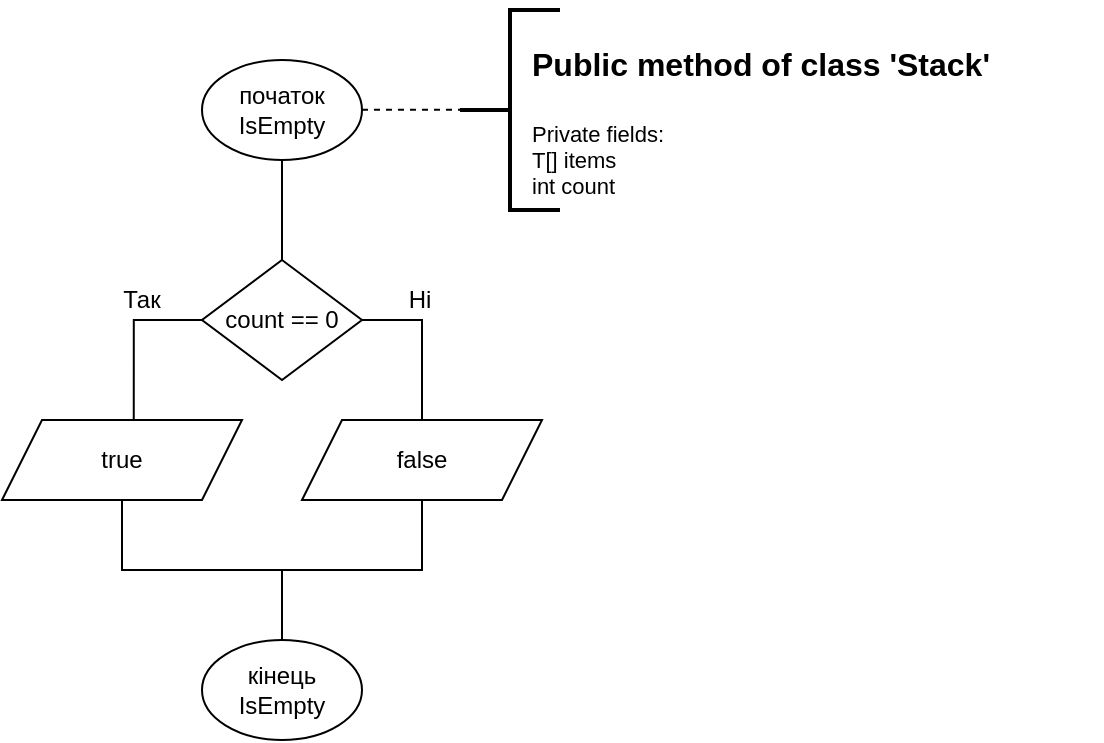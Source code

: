 <mxfile version="14.4.9" type="google" pages="11"><diagram id="G3a1NtGFy0NpuSnUcN1i" name="IsEmpty Sk"><mxGraphModel dx="1422" dy="1931" grid="1" gridSize="10" guides="1" tooltips="1" connect="1" arrows="1" fold="1" page="1" pageScale="1" pageWidth="827" pageHeight="1169" math="0" shadow="0"><root><mxCell id="0"/><mxCell id="1" parent="0"/><mxCell id="VBF1KMIJ_qKjVmwxQXOs-12" style="edgeStyle=orthogonalEdgeStyle;rounded=0;orthogonalLoop=1;jettySize=auto;html=1;endArrow=none;endFill=0;" parent="1" source="VBF1KMIJ_qKjVmwxQXOs-1" target="VBF1KMIJ_qKjVmwxQXOs-5" edge="1"><mxGeometry relative="1" as="geometry"/></mxCell><mxCell id="VBF1KMIJ_qKjVmwxQXOs-1" value="початок&lt;br&gt;IsEmpty" style="ellipse;whiteSpace=wrap;html=1;" parent="1" vertex="1"><mxGeometry x="260" y="20" width="80" height="50" as="geometry"/></mxCell><mxCell id="VBF1KMIJ_qKjVmwxQXOs-2" value="" style="endArrow=none;dashed=1;html=1;" parent="1" edge="1"><mxGeometry width="50" height="50" relative="1" as="geometry"><mxPoint x="340" y="44.83" as="sourcePoint"/><mxPoint x="400" y="44.83" as="targetPoint"/></mxGeometry></mxCell><mxCell id="VBF1KMIJ_qKjVmwxQXOs-3" value="&lt;h1&gt;&lt;font style=&quot;font-size: 16px&quot;&gt;Public method of class 'Stack'&lt;/font&gt;&lt;/h1&gt;&lt;div style=&quot;font-size: 11px&quot;&gt;&lt;font style=&quot;font-size: 11px&quot;&gt;Private fields:&lt;/font&gt;&lt;/div&gt;&lt;div style=&quot;font-size: 11px&quot;&gt;&lt;font style=&quot;font-size: 11px&quot;&gt;T[] items&lt;/font&gt;&lt;/div&gt;&lt;div style=&quot;font-size: 11px&quot;&gt;&lt;font style=&quot;font-size: 11px&quot;&gt;int count&lt;/font&gt;&lt;/div&gt;&lt;div&gt;&lt;br&gt;&lt;/div&gt;" style="text;html=1;strokeColor=none;fillColor=none;spacing=5;spacingTop=-20;whiteSpace=wrap;overflow=hidden;rounded=0;" parent="1" vertex="1"><mxGeometry x="420" width="290" height="90" as="geometry"/></mxCell><mxCell id="VBF1KMIJ_qKjVmwxQXOs-4" value="" style="strokeWidth=2;html=1;shape=mxgraph.flowchart.annotation_2;align=left;labelPosition=right;pointerEvents=1;" parent="1" vertex="1"><mxGeometry x="389" y="-5" width="50" height="100" as="geometry"/></mxCell><mxCell id="VBF1KMIJ_qKjVmwxQXOs-11" style="edgeStyle=orthogonalEdgeStyle;rounded=0;orthogonalLoop=1;jettySize=auto;html=1;entryX=0.5;entryY=0;entryDx=0;entryDy=0;endArrow=none;endFill=0;" parent="1" source="VBF1KMIJ_qKjVmwxQXOs-5" target="VBF1KMIJ_qKjVmwxQXOs-7" edge="1"><mxGeometry relative="1" as="geometry"><Array as="points"><mxPoint x="300" y="150"/><mxPoint x="370" y="150"/></Array></mxGeometry></mxCell><mxCell id="VBF1KMIJ_qKjVmwxQXOs-13" style="edgeStyle=orthogonalEdgeStyle;rounded=0;orthogonalLoop=1;jettySize=auto;html=1;entryX=0.549;entryY=0.043;entryDx=0;entryDy=0;entryPerimeter=0;endArrow=none;endFill=0;exitX=0;exitY=0.5;exitDx=0;exitDy=0;" parent="1" source="VBF1KMIJ_qKjVmwxQXOs-5" target="VBF1KMIJ_qKjVmwxQXOs-6" edge="1"><mxGeometry relative="1" as="geometry"/></mxCell><mxCell id="VBF1KMIJ_qKjVmwxQXOs-5" value="count == 0" style="rhombus;whiteSpace=wrap;html=1;" parent="1" vertex="1"><mxGeometry x="260" y="120" width="80" height="60" as="geometry"/></mxCell><mxCell id="VBF1KMIJ_qKjVmwxQXOs-14" style="edgeStyle=orthogonalEdgeStyle;rounded=0;orthogonalLoop=1;jettySize=auto;html=1;entryX=0.5;entryY=0;entryDx=0;entryDy=0;endArrow=none;endFill=0;" parent="1" source="VBF1KMIJ_qKjVmwxQXOs-6" target="VBF1KMIJ_qKjVmwxQXOs-10" edge="1"><mxGeometry relative="1" as="geometry"/></mxCell><mxCell id="VBF1KMIJ_qKjVmwxQXOs-6" value="true" style="shape=parallelogram;perimeter=parallelogramPerimeter;whiteSpace=wrap;html=1;fixedSize=1;" parent="1" vertex="1"><mxGeometry x="160" y="200" width="120" height="40" as="geometry"/></mxCell><mxCell id="VBF1KMIJ_qKjVmwxQXOs-15" style="edgeStyle=orthogonalEdgeStyle;rounded=0;orthogonalLoop=1;jettySize=auto;html=1;entryX=0.5;entryY=0;entryDx=0;entryDy=0;endArrow=none;endFill=0;" parent="1" source="VBF1KMIJ_qKjVmwxQXOs-7" target="VBF1KMIJ_qKjVmwxQXOs-10" edge="1"><mxGeometry relative="1" as="geometry"/></mxCell><mxCell id="VBF1KMIJ_qKjVmwxQXOs-7" value="false" style="shape=parallelogram;perimeter=parallelogramPerimeter;whiteSpace=wrap;html=1;fixedSize=1;" parent="1" vertex="1"><mxGeometry x="310" y="200" width="120" height="40" as="geometry"/></mxCell><mxCell id="VBF1KMIJ_qKjVmwxQXOs-8" value="Ні" style="text;html=1;strokeColor=none;fillColor=none;align=center;verticalAlign=middle;whiteSpace=wrap;rounded=0;" parent="1" vertex="1"><mxGeometry x="349" y="130" width="40" height="20" as="geometry"/></mxCell><mxCell id="VBF1KMIJ_qKjVmwxQXOs-9" value="Так" style="text;html=1;strokeColor=none;fillColor=none;align=center;verticalAlign=middle;whiteSpace=wrap;rounded=0;" parent="1" vertex="1"><mxGeometry x="210" y="130" width="40" height="20" as="geometry"/></mxCell><mxCell id="VBF1KMIJ_qKjVmwxQXOs-10" value="кінець&lt;br&gt;IsEmpty" style="ellipse;whiteSpace=wrap;html=1;" parent="1" vertex="1"><mxGeometry x="260" y="310" width="80" height="50" as="geometry"/></mxCell></root></mxGraphModel></diagram><diagram id="q8ZosvV5uLDoOfWCoju2" name="Count Sk"><mxGraphModel dx="1422" dy="762" grid="1" gridSize="10" guides="1" tooltips="1" connect="1" arrows="1" fold="1" page="1" pageScale="1" pageWidth="827" pageHeight="1169" math="0" shadow="0"><root><mxCell id="kGSmwldqHhhzkkwfTrUB-0"/><mxCell id="kGSmwldqHhhzkkwfTrUB-1" parent="kGSmwldqHhhzkkwfTrUB-0"/><mxCell id="rr72A6Y9G-DEIACMv7yN-0" value="" style="endArrow=none;dashed=1;html=1;" parent="kGSmwldqHhhzkkwfTrUB-1" edge="1"><mxGeometry width="50" height="50" relative="1" as="geometry"><mxPoint x="340" y="264.83" as="sourcePoint"/><mxPoint x="400" y="264.83" as="targetPoint"/></mxGeometry></mxCell><mxCell id="rr72A6Y9G-DEIACMv7yN-1" value="&lt;h1&gt;&lt;font style=&quot;font-size: 16px&quot;&gt;Public method of class 'Stack'&lt;/font&gt;&lt;/h1&gt;&lt;div style=&quot;font-size: 11px&quot;&gt;&lt;font style=&quot;font-size: 11px&quot;&gt;Private fields:&lt;/font&gt;&lt;/div&gt;&lt;div style=&quot;font-size: 11px&quot;&gt;&lt;font style=&quot;font-size: 11px&quot;&gt;T[] items&lt;/font&gt;&lt;/div&gt;&lt;div style=&quot;font-size: 11px&quot;&gt;&lt;font style=&quot;font-size: 11px&quot;&gt;int count&lt;/font&gt;&lt;/div&gt;&lt;div&gt;&lt;br&gt;&lt;/div&gt;" style="text;html=1;strokeColor=none;fillColor=none;spacing=5;spacingTop=-20;whiteSpace=wrap;overflow=hidden;rounded=0;" parent="kGSmwldqHhhzkkwfTrUB-1" vertex="1"><mxGeometry x="420" y="220" width="290" height="90" as="geometry"/></mxCell><mxCell id="rr72A6Y9G-DEIACMv7yN-2" value="" style="strokeWidth=2;html=1;shape=mxgraph.flowchart.annotation_2;align=left;labelPosition=right;pointerEvents=1;" parent="kGSmwldqHhhzkkwfTrUB-1" vertex="1"><mxGeometry x="389" y="215" width="50" height="100" as="geometry"/></mxCell><mxCell id="rr72A6Y9G-DEIACMv7yN-3" value="початок&lt;br&gt;Count" style="ellipse;whiteSpace=wrap;html=1;" parent="kGSmwldqHhhzkkwfTrUB-1" vertex="1"><mxGeometry x="260" y="240" width="80" height="50" as="geometry"/></mxCell><mxCell id="rr72A6Y9G-DEIACMv7yN-4" value="" style="edgeStyle=orthogonalEdgeStyle;rounded=0;orthogonalLoop=1;jettySize=auto;html=1;endArrow=none;endFill=0;" parent="kGSmwldqHhhzkkwfTrUB-1" source="rr72A6Y9G-DEIACMv7yN-6" target="rr72A6Y9G-DEIACMv7yN-3" edge="1"><mxGeometry relative="1" as="geometry"/></mxCell><mxCell id="rr72A6Y9G-DEIACMv7yN-5" value="" style="edgeStyle=orthogonalEdgeStyle;rounded=0;orthogonalLoop=1;jettySize=auto;html=1;endArrow=none;endFill=0;" parent="kGSmwldqHhhzkkwfTrUB-1" source="rr72A6Y9G-DEIACMv7yN-6" target="rr72A6Y9G-DEIACMv7yN-7" edge="1"><mxGeometry relative="1" as="geometry"/></mxCell><mxCell id="rr72A6Y9G-DEIACMv7yN-6" value="&lt;i&gt;(return)&lt;/i&gt; count" style="shape=parallelogram;perimeter=parallelogramPerimeter;whiteSpace=wrap;html=1;fixedSize=1;" parent="kGSmwldqHhhzkkwfTrUB-1" vertex="1"><mxGeometry x="240" y="320" width="120" height="40" as="geometry"/></mxCell><mxCell id="rr72A6Y9G-DEIACMv7yN-7" value="кінець&lt;br&gt;Count" style="ellipse;whiteSpace=wrap;html=1;" parent="kGSmwldqHhhzkkwfTrUB-1" vertex="1"><mxGeometry x="260.63" y="400" width="78.75" height="50" as="geometry"/></mxCell></root></mxGraphModel></diagram><diagram id="PqpU5oN2WAL0NYQ_FD3l" name="Push Sk"><mxGraphModel dx="1422" dy="1931" grid="1" gridSize="10" guides="1" tooltips="1" connect="1" arrows="1" fold="1" page="1" pageScale="1" pageWidth="827" pageHeight="1169" math="0" shadow="0"><root><mxCell id="KuPueDUP3CcPldK8oB-z-0"/><mxCell id="KuPueDUP3CcPldK8oB-z-1" parent="KuPueDUP3CcPldK8oB-z-0"/><mxCell id="-pQwK6Wn-HqwPFyRnbWL-0" value="" style="endArrow=none;dashed=1;html=1;" parent="KuPueDUP3CcPldK8oB-z-1" edge="1"><mxGeometry width="50" height="50" relative="1" as="geometry"><mxPoint x="340" y="44.83" as="sourcePoint"/><mxPoint x="400" y="44.83" as="targetPoint"/></mxGeometry></mxCell><mxCell id="-pQwK6Wn-HqwPFyRnbWL-1" value="&lt;h1&gt;&lt;font style=&quot;font-size: 16px&quot;&gt;Public method of class 'Stack'&lt;/font&gt;&lt;/h1&gt;&lt;div style=&quot;font-size: 11px&quot;&gt;&lt;font style=&quot;font-size: 11px&quot;&gt;Private fields:&lt;/font&gt;&lt;/div&gt;&lt;div style=&quot;font-size: 11px&quot;&gt;&lt;font style=&quot;font-size: 11px&quot;&gt;T[] items&lt;/font&gt;&lt;/div&gt;&lt;div style=&quot;font-size: 11px&quot;&gt;&lt;font style=&quot;font-size: 11px&quot;&gt;int count&lt;/font&gt;&lt;/div&gt;&lt;div&gt;&lt;br&gt;&lt;/div&gt;" style="text;html=1;strokeColor=none;fillColor=none;spacing=5;spacingTop=-20;whiteSpace=wrap;overflow=hidden;rounded=0;" parent="KuPueDUP3CcPldK8oB-z-1" vertex="1"><mxGeometry x="420" width="290" height="90" as="geometry"/></mxCell><mxCell id="-pQwK6Wn-HqwPFyRnbWL-2" value="" style="strokeWidth=2;html=1;shape=mxgraph.flowchart.annotation_2;align=left;labelPosition=right;pointerEvents=1;" parent="KuPueDUP3CcPldK8oB-z-1" vertex="1"><mxGeometry x="389" y="-5" width="50" height="100" as="geometry"/></mxCell><mxCell id="-pQwK6Wn-HqwPFyRnbWL-3" value="початок&lt;br&gt;Push" style="ellipse;whiteSpace=wrap;html=1;" parent="KuPueDUP3CcPldK8oB-z-1" vertex="1"><mxGeometry x="260" y="20" width="80" height="50" as="geometry"/></mxCell><mxCell id="-pQwK6Wn-HqwPFyRnbWL-4" style="edgeStyle=orthogonalEdgeStyle;rounded=0;orthogonalLoop=1;jettySize=auto;html=1;entryX=0.5;entryY=0;entryDx=0;entryDy=0;endArrow=none;endFill=0;exitX=0;exitY=0.5;exitDx=0;exitDy=0;" parent="KuPueDUP3CcPldK8oB-z-1" source="-pQwK6Wn-HqwPFyRnbWL-6" target="-pQwK6Wn-HqwPFyRnbWL-11" edge="1"><mxGeometry relative="1" as="geometry"/></mxCell><mxCell id="-pQwK6Wn-HqwPFyRnbWL-5" style="edgeStyle=orthogonalEdgeStyle;rounded=0;orthogonalLoop=1;jettySize=auto;html=1;entryX=0.5;entryY=0;entryDx=0;entryDy=0;endArrow=none;endFill=0;exitX=1;exitY=0.5;exitDx=0;exitDy=0;" parent="KuPueDUP3CcPldK8oB-z-1" source="-pQwK6Wn-HqwPFyRnbWL-6" target="-pQwK6Wn-HqwPFyRnbWL-15" edge="1"><mxGeometry relative="1" as="geometry"><Array as="points"><mxPoint x="410" y="210"/><mxPoint x="410" y="360"/><mxPoint x="300" y="360"/></Array></mxGeometry></mxCell><mxCell id="-pQwK6Wn-HqwPFyRnbWL-6" value="count == items.Length" style="rhombus;whiteSpace=wrap;html=1;" parent="KuPueDUP3CcPldK8oB-z-1" vertex="1"><mxGeometry x="225" y="170" width="150" height="80" as="geometry"/></mxCell><mxCell id="-pQwK6Wn-HqwPFyRnbWL-7" value="" style="edgeStyle=orthogonalEdgeStyle;rounded=0;orthogonalLoop=1;jettySize=auto;html=1;endArrow=none;endFill=0;" parent="KuPueDUP3CcPldK8oB-z-1" source="-pQwK6Wn-HqwPFyRnbWL-9" target="-pQwK6Wn-HqwPFyRnbWL-3" edge="1"><mxGeometry relative="1" as="geometry"/></mxCell><mxCell id="-pQwK6Wn-HqwPFyRnbWL-8" value="" style="edgeStyle=orthogonalEdgeStyle;rounded=0;orthogonalLoop=1;jettySize=auto;html=1;endArrow=none;endFill=0;" parent="KuPueDUP3CcPldK8oB-z-1" source="-pQwK6Wn-HqwPFyRnbWL-9" target="-pQwK6Wn-HqwPFyRnbWL-6" edge="1"><mxGeometry relative="1" as="geometry"/></mxCell><mxCell id="-pQwK6Wn-HqwPFyRnbWL-9" value="item" style="shape=parallelogram;perimeter=parallelogramPerimeter;whiteSpace=wrap;html=1;fixedSize=1;" parent="KuPueDUP3CcPldK8oB-z-1" vertex="1"><mxGeometry x="240" y="95" width="120" height="40" as="geometry"/></mxCell><mxCell id="-pQwK6Wn-HqwPFyRnbWL-10" style="edgeStyle=orthogonalEdgeStyle;rounded=0;orthogonalLoop=1;jettySize=auto;html=1;entryX=0.5;entryY=0;entryDx=0;entryDy=0;endArrow=none;endFill=0;" parent="KuPueDUP3CcPldK8oB-z-1" source="-pQwK6Wn-HqwPFyRnbWL-11" target="-pQwK6Wn-HqwPFyRnbWL-15" edge="1"><mxGeometry relative="1" as="geometry"/></mxCell><mxCell id="-pQwK6Wn-HqwPFyRnbWL-11" value="Resize(items.Length + 10)" style="rounded=0;whiteSpace=wrap;html=1;" parent="KuPueDUP3CcPldK8oB-z-1" vertex="1"><mxGeometry x="120" y="280" width="150" height="50" as="geometry"/></mxCell><mxCell id="-pQwK6Wn-HqwPFyRnbWL-12" value="Так" style="text;html=1;strokeColor=none;fillColor=none;align=center;verticalAlign=middle;whiteSpace=wrap;rounded=0;" parent="KuPueDUP3CcPldK8oB-z-1" vertex="1"><mxGeometry x="185" y="190" width="40" height="20" as="geometry"/></mxCell><mxCell id="-pQwK6Wn-HqwPFyRnbWL-13" value="Ні" style="text;html=1;strokeColor=none;fillColor=none;align=center;verticalAlign=middle;whiteSpace=wrap;rounded=0;" parent="KuPueDUP3CcPldK8oB-z-1" vertex="1"><mxGeometry x="389" y="190" width="40" height="20" as="geometry"/></mxCell><mxCell id="-pQwK6Wn-HqwPFyRnbWL-14" value="" style="edgeStyle=orthogonalEdgeStyle;rounded=0;orthogonalLoop=1;jettySize=auto;html=1;endArrow=none;endFill=0;" parent="KuPueDUP3CcPldK8oB-z-1" source="iyWxPjiwaKdAJZ6xv6vQ-0" target="-pQwK6Wn-HqwPFyRnbWL-16" edge="1"><mxGeometry relative="1" as="geometry"/></mxCell><mxCell id="-pQwK6Wn-HqwPFyRnbWL-15" value="items[count++] = item" style="rounded=0;whiteSpace=wrap;html=1;" parent="KuPueDUP3CcPldK8oB-z-1" vertex="1"><mxGeometry x="240" y="390" width="120" height="60" as="geometry"/></mxCell><mxCell id="-pQwK6Wn-HqwPFyRnbWL-16" value="кінець&lt;br&gt;Push" style="ellipse;whiteSpace=wrap;html=1;" parent="KuPueDUP3CcPldK8oB-z-1" vertex="1"><mxGeometry x="260" y="535" width="80" height="50" as="geometry"/></mxCell><mxCell id="iyWxPjiwaKdAJZ6xv6vQ-0" value="items" style="shape=parallelogram;perimeter=parallelogramPerimeter;whiteSpace=wrap;html=1;fixedSize=1;" vertex="1" parent="KuPueDUP3CcPldK8oB-z-1"><mxGeometry x="240" y="470" width="120" height="40" as="geometry"/></mxCell><mxCell id="iyWxPjiwaKdAJZ6xv6vQ-1" value="" style="edgeStyle=orthogonalEdgeStyle;rounded=0;orthogonalLoop=1;jettySize=auto;html=1;endArrow=none;endFill=0;" edge="1" parent="KuPueDUP3CcPldK8oB-z-1" source="-pQwK6Wn-HqwPFyRnbWL-15" target="iyWxPjiwaKdAJZ6xv6vQ-0"><mxGeometry relative="1" as="geometry"><mxPoint x="300" y="450" as="sourcePoint"/><mxPoint x="300" y="520" as="targetPoint"/></mxGeometry></mxCell></root></mxGraphModel></diagram><diagram id="_rRNIYkWWRlCWL6RlYV8" name="Pop Sk"><mxGraphModel dx="1422" dy="1931" grid="1" gridSize="10" guides="1" tooltips="1" connect="1" arrows="1" fold="1" page="1" pageScale="1" pageWidth="827" pageHeight="1169" math="0" shadow="0"><root><mxCell id="QgLVAWEqvns--btGNt_N-0"/><mxCell id="QgLVAWEqvns--btGNt_N-1" parent="QgLVAWEqvns--btGNt_N-0"/><mxCell id="HRcev6cG-iTrIsxHB2rP-5" value="" style="edgeStyle=orthogonalEdgeStyle;rounded=0;orthogonalLoop=1;jettySize=auto;html=1;endArrow=none;endFill=0;" parent="QgLVAWEqvns--btGNt_N-1" source="QgLVAWEqvns--btGNt_N-2" target="HRcev6cG-iTrIsxHB2rP-4" edge="1"><mxGeometry relative="1" as="geometry"/></mxCell><mxCell id="QgLVAWEqvns--btGNt_N-2" value="start&lt;br&gt;Pop" style="ellipse;whiteSpace=wrap;html=1;" parent="QgLVAWEqvns--btGNt_N-1" vertex="1"><mxGeometry x="270" y="25" width="70" height="40" as="geometry"/></mxCell><mxCell id="HRcev6cG-iTrIsxHB2rP-0" value="" style="endArrow=none;dashed=1;html=1;" parent="QgLVAWEqvns--btGNt_N-1" edge="1"><mxGeometry width="50" height="50" relative="1" as="geometry"><mxPoint x="340" y="44.83" as="sourcePoint"/><mxPoint x="400" y="44.83" as="targetPoint"/></mxGeometry></mxCell><mxCell id="HRcev6cG-iTrIsxHB2rP-1" value="&lt;h1&gt;&lt;font style=&quot;font-size: 16px&quot;&gt;Public method of class 'Stack'&lt;/font&gt;&lt;/h1&gt;&lt;div style=&quot;font-size: 11px&quot;&gt;&lt;font style=&quot;font-size: 11px&quot;&gt;Private fields:&lt;/font&gt;&lt;/div&gt;&lt;div style=&quot;font-size: 11px&quot;&gt;&lt;font style=&quot;font-size: 11px&quot;&gt;T[] items&lt;/font&gt;&lt;/div&gt;&lt;div style=&quot;font-size: 11px&quot;&gt;&lt;font style=&quot;font-size: 11px&quot;&gt;int count&lt;/font&gt;&lt;/div&gt;&lt;div&gt;&lt;br&gt;&lt;/div&gt;" style="text;html=1;strokeColor=none;fillColor=none;spacing=5;spacingTop=-20;whiteSpace=wrap;overflow=hidden;rounded=0;" parent="QgLVAWEqvns--btGNt_N-1" vertex="1"><mxGeometry x="420" width="290" height="90" as="geometry"/></mxCell><mxCell id="HRcev6cG-iTrIsxHB2rP-2" value="" style="strokeWidth=2;html=1;shape=mxgraph.flowchart.annotation_2;align=left;labelPosition=right;pointerEvents=1;" parent="QgLVAWEqvns--btGNt_N-1" vertex="1"><mxGeometry x="389" y="-5" width="50" height="100" as="geometry"/></mxCell><mxCell id="HRcev6cG-iTrIsxHB2rP-4" value="ifEmpty = IsEmpty()" style="shape=process;whiteSpace=wrap;html=1;backgroundOutline=1;" parent="QgLVAWEqvns--btGNt_N-1" vertex="1"><mxGeometry x="232.5" y="110" width="145" height="40" as="geometry"/></mxCell><mxCell id="HRcev6cG-iTrIsxHB2rP-7" value="" style="edgeStyle=orthogonalEdgeStyle;rounded=0;orthogonalLoop=1;jettySize=auto;html=1;endArrow=none;endFill=0;" parent="QgLVAWEqvns--btGNt_N-1" source="HRcev6cG-iTrIsxHB2rP-6" target="HRcev6cG-iTrIsxHB2rP-4" edge="1"><mxGeometry relative="1" as="geometry"/></mxCell><mxCell id="HRcev6cG-iTrIsxHB2rP-10" style="edgeStyle=orthogonalEdgeStyle;rounded=0;orthogonalLoop=1;jettySize=auto;html=1;entryX=0.5;entryY=0;entryDx=0;entryDy=0;endArrow=none;endFill=0;exitX=1;exitY=0.5;exitDx=0;exitDy=0;" parent="QgLVAWEqvns--btGNt_N-1" source="HRcev6cG-iTrIsxHB2rP-6" target="HRcev6cG-iTrIsxHB2rP-9" edge="1"><mxGeometry relative="1" as="geometry"/></mxCell><mxCell id="HRcev6cG-iTrIsxHB2rP-16" style="edgeStyle=orthogonalEdgeStyle;rounded=0;orthogonalLoop=1;jettySize=auto;html=1;entryX=0.598;entryY=-0.018;entryDx=0;entryDy=0;entryPerimeter=0;endArrow=none;endFill=0;" parent="QgLVAWEqvns--btGNt_N-1" source="HRcev6cG-iTrIsxHB2rP-6" target="HRcev6cG-iTrIsxHB2rP-14" edge="1"><mxGeometry relative="1" as="geometry"><Array as="points"><mxPoint x="190" y="210"/><mxPoint x="190" y="269"/></Array></mxGeometry></mxCell><mxCell id="HRcev6cG-iTrIsxHB2rP-6" value="ifEmpty" style="rhombus;whiteSpace=wrap;html=1;" parent="QgLVAWEqvns--btGNt_N-1" vertex="1"><mxGeometry x="265.0" y="180" width="80" height="60" as="geometry"/></mxCell><mxCell id="HRcev6cG-iTrIsxHB2rP-8" value="No" style="text;html=1;strokeColor=none;fillColor=none;align=center;verticalAlign=middle;whiteSpace=wrap;rounded=0;" parent="QgLVAWEqvns--btGNt_N-1" vertex="1"><mxGeometry x="382.51" y="190" width="40" height="20" as="geometry"/></mxCell><mxCell id="HRcev6cG-iTrIsxHB2rP-9" value="&lt;i&gt;init&lt;/i&gt; item = items[--count]" style="rounded=0;whiteSpace=wrap;html=1;" parent="QgLVAWEqvns--btGNt_N-1" vertex="1"><mxGeometry x="330" y="250" width="145" height="40" as="geometry"/></mxCell><mxCell id="HRcev6cG-iTrIsxHB2rP-12" value="" style="edgeStyle=orthogonalEdgeStyle;rounded=0;orthogonalLoop=1;jettySize=auto;html=1;endArrow=none;endFill=0;" parent="QgLVAWEqvns--btGNt_N-1" source="HRcev6cG-iTrIsxHB2rP-11" target="HRcev6cG-iTrIsxHB2rP-9" edge="1"><mxGeometry relative="1" as="geometry"/></mxCell><mxCell id="HRcev6cG-iTrIsxHB2rP-11" value="items[count] = default(T)" style="rounded=0;whiteSpace=wrap;html=1;" parent="QgLVAWEqvns--btGNt_N-1" vertex="1"><mxGeometry x="330" y="310" width="145" height="40" as="geometry"/></mxCell><mxCell id="HRcev6cG-iTrIsxHB2rP-13" value="Yes" style="text;html=1;strokeColor=none;fillColor=none;align=center;verticalAlign=middle;whiteSpace=wrap;rounded=0;" parent="QgLVAWEqvns--btGNt_N-1" vertex="1"><mxGeometry x="180" y="190" width="40" height="20" as="geometry"/></mxCell><mxCell id="HRcev6cG-iTrIsxHB2rP-14" value="Exeption" style="shape=parallelogram;perimeter=parallelogramPerimeter;whiteSpace=wrap;html=1;fixedSize=1;" parent="QgLVAWEqvns--btGNt_N-1" vertex="1"><mxGeometry x="130" y="250" width="120" height="40" as="geometry"/></mxCell><mxCell id="HRcev6cG-iTrIsxHB2rP-18" style="edgeStyle=orthogonalEdgeStyle;rounded=0;orthogonalLoop=1;jettySize=auto;html=1;entryX=0.5;entryY=1;entryDx=0;entryDy=0;endArrow=none;endFill=0;" parent="QgLVAWEqvns--btGNt_N-1" source="HRcev6cG-iTrIsxHB2rP-17" target="HRcev6cG-iTrIsxHB2rP-14" edge="1"><mxGeometry relative="1" as="geometry"/></mxCell><mxCell id="HRcev6cG-iTrIsxHB2rP-17" value="1" style="ellipse;whiteSpace=wrap;html=1;aspect=fixed;" parent="QgLVAWEqvns--btGNt_N-1" vertex="1"><mxGeometry x="170" y="310" width="40" height="40" as="geometry"/></mxCell><mxCell id="HRcev6cG-iTrIsxHB2rP-20" value="" style="edgeStyle=orthogonalEdgeStyle;rounded=0;orthogonalLoop=1;jettySize=auto;html=1;endArrow=none;endFill=0;" parent="QgLVAWEqvns--btGNt_N-1" source="HRcev6cG-iTrIsxHB2rP-19" target="HRcev6cG-iTrIsxHB2rP-11" edge="1"><mxGeometry relative="1" as="geometry"/></mxCell><mxCell id="HRcev6cG-iTrIsxHB2rP-27" style="edgeStyle=orthogonalEdgeStyle;rounded=0;orthogonalLoop=1;jettySize=auto;html=1;entryX=0.5;entryY=0;entryDx=0;entryDy=0;endArrow=none;endFill=0;exitX=1;exitY=0.5;exitDx=0;exitDy=0;" parent="QgLVAWEqvns--btGNt_N-1" source="HRcev6cG-iTrIsxHB2rP-19" target="HRcev6cG-iTrIsxHB2rP-24" edge="1"><mxGeometry relative="1" as="geometry"><Array as="points"><mxPoint x="550" y="410"/><mxPoint x="550" y="520"/><mxPoint x="403" y="520"/></Array></mxGeometry></mxCell><mxCell id="HRcev6cG-iTrIsxHB2rP-19" value="count &amp;gt; 0 &amp;amp;&amp;amp; &lt;br&gt;count &amp;lt; items.Length - 10" style="rhombus;whiteSpace=wrap;html=1;" parent="QgLVAWEqvns--btGNt_N-1" vertex="1"><mxGeometry x="294.38" y="380" width="216.25" height="60" as="geometry"/></mxCell><mxCell id="HRcev6cG-iTrIsxHB2rP-21" value="Yes" style="text;html=1;strokeColor=none;fillColor=none;align=center;verticalAlign=middle;whiteSpace=wrap;rounded=0;" parent="QgLVAWEqvns--btGNt_N-1" vertex="1"><mxGeometry x="240" y="390" width="40" height="20" as="geometry"/></mxCell><mxCell id="HRcev6cG-iTrIsxHB2rP-23" style="edgeStyle=orthogonalEdgeStyle;rounded=0;orthogonalLoop=1;jettySize=auto;html=1;entryX=0;entryY=0.5;entryDx=0;entryDy=0;endArrow=none;endFill=0;" parent="QgLVAWEqvns--btGNt_N-1" source="HRcev6cG-iTrIsxHB2rP-22" target="HRcev6cG-iTrIsxHB2rP-19" edge="1"><mxGeometry relative="1" as="geometry"/></mxCell><mxCell id="HRcev6cG-iTrIsxHB2rP-28" style="edgeStyle=orthogonalEdgeStyle;rounded=0;orthogonalLoop=1;jettySize=auto;html=1;entryX=0.5;entryY=0;entryDx=0;entryDy=0;endArrow=none;endFill=0;" parent="QgLVAWEqvns--btGNt_N-1" source="HRcev6cG-iTrIsxHB2rP-22" target="HRcev6cG-iTrIsxHB2rP-24" edge="1"><mxGeometry relative="1" as="geometry"><Array as="points"><mxPoint x="250" y="520"/><mxPoint x="403" y="520"/></Array></mxGeometry></mxCell><mxCell id="HRcev6cG-iTrIsxHB2rP-22" value="Resize(items.Length - 10)" style="rounded=0;whiteSpace=wrap;html=1;" parent="QgLVAWEqvns--btGNt_N-1" vertex="1"><mxGeometry x="180" y="460" width="140" height="40" as="geometry"/></mxCell><mxCell id="HRcev6cG-iTrIsxHB2rP-24" value="item" style="shape=parallelogram;perimeter=parallelogramPerimeter;whiteSpace=wrap;html=1;fixedSize=1;" parent="QgLVAWEqvns--btGNt_N-1" vertex="1"><mxGeometry x="345.01" y="550" width="115" height="40" as="geometry"/></mxCell><mxCell id="HRcev6cG-iTrIsxHB2rP-26" value="" style="edgeStyle=orthogonalEdgeStyle;rounded=0;orthogonalLoop=1;jettySize=auto;html=1;endArrow=none;endFill=0;" parent="QgLVAWEqvns--btGNt_N-1" source="HRcev6cG-iTrIsxHB2rP-25" target="HRcev6cG-iTrIsxHB2rP-24" edge="1"><mxGeometry relative="1" as="geometry"/></mxCell><mxCell id="HRcev6cG-iTrIsxHB2rP-25" value="end&lt;br&gt;Pop" style="ellipse;whiteSpace=wrap;html=1;" parent="QgLVAWEqvns--btGNt_N-1" vertex="1"><mxGeometry x="367.5" y="660" width="70" height="40" as="geometry"/></mxCell><mxCell id="HRcev6cG-iTrIsxHB2rP-29" value="No" style="text;html=1;strokeColor=none;fillColor=none;align=center;verticalAlign=middle;whiteSpace=wrap;rounded=0;" parent="QgLVAWEqvns--btGNt_N-1" vertex="1"><mxGeometry x="520" y="390" width="40" height="20" as="geometry"/></mxCell><mxCell id="HRcev6cG-iTrIsxHB2rP-31" value="" style="edgeStyle=orthogonalEdgeStyle;rounded=0;orthogonalLoop=1;jettySize=auto;html=1;endArrow=none;endFill=0;" parent="QgLVAWEqvns--btGNt_N-1" source="HRcev6cG-iTrIsxHB2rP-30" target="HRcev6cG-iTrIsxHB2rP-25" edge="1"><mxGeometry relative="1" as="geometry"/></mxCell><mxCell id="HRcev6cG-iTrIsxHB2rP-30" value="1" style="ellipse;whiteSpace=wrap;html=1;aspect=fixed;" parent="QgLVAWEqvns--btGNt_N-1" vertex="1"><mxGeometry x="439" y="610" width="40" height="40" as="geometry"/></mxCell></root></mxGraphModel></diagram><diagram id="ZgryDSQE3NCGS0UvkX2u" name="Peek Sk"><mxGraphModel dx="1422" dy="1931" grid="1" gridSize="10" guides="1" tooltips="1" connect="1" arrows="1" fold="1" page="1" pageScale="1" pageWidth="827" pageHeight="1169" math="0" shadow="0"><root><mxCell id="CClgiXFnY79LpF7wr6U6-0"/><mxCell id="CClgiXFnY79LpF7wr6U6-1" parent="CClgiXFnY79LpF7wr6U6-0"/><mxCell id="eEunrRRR0sLbMUrcHQlD-0" value="" style="endArrow=none;dashed=1;html=1;exitX=1;exitY=0.5;exitDx=0;exitDy=0;" parent="CClgiXFnY79LpF7wr6U6-1" source="p3kwDExTMJZlnDioR84z-0" edge="1"><mxGeometry width="50" height="50" relative="1" as="geometry"><mxPoint x="340" y="44.83" as="sourcePoint"/><mxPoint x="400" y="44.83" as="targetPoint"/></mxGeometry></mxCell><mxCell id="eEunrRRR0sLbMUrcHQlD-1" value="&lt;h1&gt;&lt;font style=&quot;font-size: 16px&quot;&gt;Public method of class 'Stack'&lt;/font&gt;&lt;/h1&gt;&lt;div style=&quot;font-size: 11px&quot;&gt;&lt;font style=&quot;font-size: 11px&quot;&gt;Private fields:&lt;/font&gt;&lt;/div&gt;&lt;div style=&quot;font-size: 11px&quot;&gt;&lt;font style=&quot;font-size: 11px&quot;&gt;T[] items&lt;/font&gt;&lt;/div&gt;&lt;div style=&quot;font-size: 11px&quot;&gt;&lt;font style=&quot;font-size: 11px&quot;&gt;int count&lt;/font&gt;&lt;/div&gt;&lt;div&gt;&lt;br&gt;&lt;/div&gt;" style="text;html=1;strokeColor=none;fillColor=none;spacing=5;spacingTop=-20;whiteSpace=wrap;overflow=hidden;rounded=0;" parent="CClgiXFnY79LpF7wr6U6-1" vertex="1"><mxGeometry x="420" width="290" height="90" as="geometry"/></mxCell><mxCell id="eEunrRRR0sLbMUrcHQlD-2" value="" style="strokeWidth=2;html=1;shape=mxgraph.flowchart.annotation_2;align=left;labelPosition=right;pointerEvents=1;" parent="CClgiXFnY79LpF7wr6U6-1" vertex="1"><mxGeometry x="389" y="-5" width="50" height="100" as="geometry"/></mxCell><mxCell id="p3kwDExTMJZlnDioR84z-2" value="" style="edgeStyle=orthogonalEdgeStyle;rounded=0;orthogonalLoop=1;jettySize=auto;html=1;endArrow=none;endFill=0;" parent="CClgiXFnY79LpF7wr6U6-1" source="p3kwDExTMJZlnDioR84z-0" target="p3kwDExTMJZlnDioR84z-1" edge="1"><mxGeometry relative="1" as="geometry"/></mxCell><mxCell id="p3kwDExTMJZlnDioR84z-0" value="start&lt;br&gt;Peek" style="ellipse;whiteSpace=wrap;html=1;" parent="CClgiXFnY79LpF7wr6U6-1" vertex="1"><mxGeometry x="257.5" y="25" width="70" height="40" as="geometry"/></mxCell><mxCell id="p3kwDExTMJZlnDioR84z-1" value="&lt;i&gt;init &lt;/i&gt;item = items[count - 1]" style="rounded=0;whiteSpace=wrap;html=1;" parent="CClgiXFnY79LpF7wr6U6-1" vertex="1"><mxGeometry x="220" y="95" width="145" height="45" as="geometry"/></mxCell><mxCell id="p3kwDExTMJZlnDioR84z-4" value="" style="edgeStyle=orthogonalEdgeStyle;rounded=0;orthogonalLoop=1;jettySize=auto;html=1;endArrow=none;endFill=0;" parent="CClgiXFnY79LpF7wr6U6-1" source="p3kwDExTMJZlnDioR84z-3" target="p3kwDExTMJZlnDioR84z-1" edge="1"><mxGeometry relative="1" as="geometry"/></mxCell><mxCell id="p3kwDExTMJZlnDioR84z-3" value="item" style="shape=parallelogram;perimeter=parallelogramPerimeter;whiteSpace=wrap;html=1;fixedSize=1;" parent="CClgiXFnY79LpF7wr6U6-1" vertex="1"><mxGeometry x="235" y="170.0" width="115" height="40" as="geometry"/></mxCell><mxCell id="p3kwDExTMJZlnDioR84z-6" value="" style="edgeStyle=orthogonalEdgeStyle;rounded=0;orthogonalLoop=1;jettySize=auto;html=1;endArrow=none;endFill=0;" parent="CClgiXFnY79LpF7wr6U6-1" source="p3kwDExTMJZlnDioR84z-5" target="p3kwDExTMJZlnDioR84z-3" edge="1"><mxGeometry relative="1" as="geometry"/></mxCell><mxCell id="p3kwDExTMJZlnDioR84z-5" value="end&lt;br&gt;Peek" style="ellipse;whiteSpace=wrap;html=1;" parent="CClgiXFnY79LpF7wr6U6-1" vertex="1"><mxGeometry x="257.5" y="240" width="70" height="40" as="geometry"/></mxCell></root></mxGraphModel></diagram><diagram id="FhjWSnzQpx-eB1I9ze5S" name="Resize (private) Sk"><mxGraphModel dx="1422" dy="1931" grid="1" gridSize="10" guides="1" tooltips="1" connect="1" arrows="1" fold="1" page="1" pageScale="1" pageWidth="827" pageHeight="1169" math="0" shadow="0"><root><mxCell id="iYtHYD11C0OZNZKTLcZx-0"/><mxCell id="iYtHYD11C0OZNZKTLcZx-1" parent="iYtHYD11C0OZNZKTLcZx-0"/><mxCell id="anaFIttrhe-MK8RKNvyf-0" value="" style="endArrow=none;dashed=1;html=1;exitX=1;exitY=0.5;exitDx=0;exitDy=0;" parent="iYtHYD11C0OZNZKTLcZx-1" edge="1"><mxGeometry width="50" height="50" relative="1" as="geometry"><mxPoint x="327.5" y="45" as="sourcePoint"/><mxPoint x="400" y="44.83" as="targetPoint"/></mxGeometry></mxCell><mxCell id="anaFIttrhe-MK8RKNvyf-1" value="&lt;h1&gt;&lt;font style=&quot;font-size: 16px&quot;&gt;Private method of class 'Stack'&lt;/font&gt;&lt;/h1&gt;&lt;div style=&quot;font-size: 11px&quot;&gt;&lt;font style=&quot;font-size: 11px&quot;&gt;Private fields:&lt;/font&gt;&lt;/div&gt;&lt;div style=&quot;font-size: 11px&quot;&gt;&lt;font style=&quot;font-size: 11px&quot;&gt;T[] items&lt;/font&gt;&lt;/div&gt;&lt;div style=&quot;font-size: 11px&quot;&gt;&lt;font style=&quot;font-size: 11px&quot;&gt;int count&lt;/font&gt;&lt;/div&gt;&lt;div&gt;&lt;br&gt;&lt;/div&gt;" style="text;html=1;strokeColor=none;fillColor=none;spacing=5;spacingTop=-20;whiteSpace=wrap;overflow=hidden;rounded=0;" parent="iYtHYD11C0OZNZKTLcZx-1" vertex="1"><mxGeometry x="420" width="290" height="90" as="geometry"/></mxCell><mxCell id="anaFIttrhe-MK8RKNvyf-2" value="" style="strokeWidth=2;html=1;shape=mxgraph.flowchart.annotation_2;align=left;labelPosition=right;pointerEvents=1;" parent="iYtHYD11C0OZNZKTLcZx-1" vertex="1"><mxGeometry x="389" y="-5" width="50" height="100" as="geometry"/></mxCell><mxCell id="_pNuWuhtYCR2wS_cUTAD-0" value="start&lt;br&gt;Resize" style="ellipse;whiteSpace=wrap;html=1;" parent="iYtHYD11C0OZNZKTLcZx-1" vertex="1"><mxGeometry x="257.5" y="25" width="70" height="40" as="geometry"/></mxCell><mxCell id="_pNuWuhtYCR2wS_cUTAD-2" value="" style="edgeStyle=orthogonalEdgeStyle;rounded=0;orthogonalLoop=1;jettySize=auto;html=1;endArrow=none;endFill=0;" parent="iYtHYD11C0OZNZKTLcZx-1" source="_pNuWuhtYCR2wS_cUTAD-1" target="_pNuWuhtYCR2wS_cUTAD-0" edge="1"><mxGeometry relative="1" as="geometry"/></mxCell><mxCell id="_pNuWuhtYCR2wS_cUTAD-1" value="&lt;i&gt;int&lt;/i&gt; max" style="shape=parallelogram;perimeter=parallelogramPerimeter;whiteSpace=wrap;html=1;fixedSize=1;" parent="iYtHYD11C0OZNZKTLcZx-1" vertex="1"><mxGeometry x="235" y="95.0" width="115" height="40" as="geometry"/></mxCell><mxCell id="_pNuWuhtYCR2wS_cUTAD-4" value="" style="edgeStyle=orthogonalEdgeStyle;rounded=0;orthogonalLoop=1;jettySize=auto;html=1;endArrow=none;endFill=0;" parent="iYtHYD11C0OZNZKTLcZx-1" source="_pNuWuhtYCR2wS_cUTAD-3" target="_pNuWuhtYCR2wS_cUTAD-1" edge="1"><mxGeometry relative="1" as="geometry"/></mxCell><mxCell id="_pNuWuhtYCR2wS_cUTAD-3" value="T[] temple = new T[max]" style="rounded=0;whiteSpace=wrap;html=1;" parent="iYtHYD11C0OZNZKTLcZx-1" vertex="1"><mxGeometry x="222.5" y="160" width="140" height="60" as="geometry"/></mxCell><mxCell id="_pNuWuhtYCR2wS_cUTAD-6" value="" style="edgeStyle=orthogonalEdgeStyle;rounded=0;orthogonalLoop=1;jettySize=auto;html=1;endArrow=none;endFill=0;" parent="iYtHYD11C0OZNZKTLcZx-1" source="_pNuWuhtYCR2wS_cUTAD-5" target="_pNuWuhtYCR2wS_cUTAD-3" edge="1"><mxGeometry relative="1" as="geometry"/></mxCell><mxCell id="_pNuWuhtYCR2wS_cUTAD-8" value="" style="edgeStyle=orthogonalEdgeStyle;rounded=0;orthogonalLoop=1;jettySize=auto;html=1;endArrow=none;endFill=0;" parent="iYtHYD11C0OZNZKTLcZx-1" source="_pNuWuhtYCR2wS_cUTAD-5" target="_pNuWuhtYCR2wS_cUTAD-7" edge="1"><mxGeometry relative="1" as="geometry"/></mxCell><mxCell id="_pNuWuhtYCR2wS_cUTAD-11" style="edgeStyle=orthogonalEdgeStyle;rounded=0;orthogonalLoop=1;jettySize=auto;html=1;entryX=0.5;entryY=0;entryDx=0;entryDy=0;endArrow=none;endFill=0;" parent="iYtHYD11C0OZNZKTLcZx-1" source="_pNuWuhtYCR2wS_cUTAD-5" target="_pNuWuhtYCR2wS_cUTAD-10" edge="1"><mxGeometry relative="1" as="geometry"><Array as="points"><mxPoint x="410" y="285"/><mxPoint x="410" y="440"/><mxPoint x="295" y="440"/></Array></mxGeometry></mxCell><mxCell id="_pNuWuhtYCR2wS_cUTAD-5" value="int i = 0; i &amp;lt; count ; i ++" style="shape=hexagon;perimeter=hexagonPerimeter2;whiteSpace=wrap;html=1;fixedSize=1;" parent="iYtHYD11C0OZNZKTLcZx-1" vertex="1"><mxGeometry x="222.5" y="260" width="140" height="50" as="geometry"/></mxCell><mxCell id="_pNuWuhtYCR2wS_cUTAD-9" style="edgeStyle=orthogonalEdgeStyle;rounded=0;orthogonalLoop=1;jettySize=auto;html=1;entryX=0;entryY=0.5;entryDx=0;entryDy=0;endArrow=classic;endFill=1;" parent="iYtHYD11C0OZNZKTLcZx-1" source="_pNuWuhtYCR2wS_cUTAD-7" target="_pNuWuhtYCR2wS_cUTAD-5" edge="1"><mxGeometry relative="1" as="geometry"><Array as="points"><mxPoint x="293" y="420"/><mxPoint x="190" y="420"/><mxPoint x="190" y="285"/></Array></mxGeometry></mxCell><mxCell id="_pNuWuhtYCR2wS_cUTAD-7" value="temple[i] = items[i]" style="rounded=0;whiteSpace=wrap;html=1;" parent="iYtHYD11C0OZNZKTLcZx-1" vertex="1"><mxGeometry x="232.5" y="340" width="120" height="40" as="geometry"/></mxCell><mxCell id="_pNuWuhtYCR2wS_cUTAD-10" value="items = temple" style="rounded=0;whiteSpace=wrap;html=1;" parent="iYtHYD11C0OZNZKTLcZx-1" vertex="1"><mxGeometry x="235" y="470" width="120" height="40" as="geometry"/></mxCell><mxCell id="_pNuWuhtYCR2wS_cUTAD-13" value="" style="edgeStyle=orthogonalEdgeStyle;rounded=0;orthogonalLoop=1;jettySize=auto;html=1;endArrow=none;endFill=0;" parent="iYtHYD11C0OZNZKTLcZx-1" source="_pNuWuhtYCR2wS_cUTAD-12" target="_pNuWuhtYCR2wS_cUTAD-10" edge="1"><mxGeometry relative="1" as="geometry"/></mxCell><mxCell id="_pNuWuhtYCR2wS_cUTAD-12" value="items" style="shape=parallelogram;perimeter=parallelogramPerimeter;whiteSpace=wrap;html=1;fixedSize=1;" parent="iYtHYD11C0OZNZKTLcZx-1" vertex="1"><mxGeometry x="235" y="530" width="120" height="40" as="geometry"/></mxCell><mxCell id="_pNuWuhtYCR2wS_cUTAD-15" value="" style="edgeStyle=orthogonalEdgeStyle;rounded=0;orthogonalLoop=1;jettySize=auto;html=1;endArrow=none;endFill=0;" parent="iYtHYD11C0OZNZKTLcZx-1" source="_pNuWuhtYCR2wS_cUTAD-14" target="_pNuWuhtYCR2wS_cUTAD-12" edge="1"><mxGeometry relative="1" as="geometry"/></mxCell><mxCell id="_pNuWuhtYCR2wS_cUTAD-14" value="end&lt;br&gt;Resize" style="ellipse;whiteSpace=wrap;html=1;" parent="iYtHYD11C0OZNZKTLcZx-1" vertex="1"><mxGeometry x="260" y="590" width="70" height="40" as="geometry"/></mxCell></root></mxGraphModel></diagram><diagram id="wG16tMEXsECMGjB692ou" name="GetEnum (support) Sk"><mxGraphModel dx="1422" dy="1931" grid="1" gridSize="10" guides="1" tooltips="1" connect="1" arrows="1" fold="1" page="1" pageScale="1" pageWidth="827" pageHeight="1169" math="0" shadow="0"><root><mxCell id="TSYn40X4NTfkAQrzpVdd-0"/><mxCell id="TSYn40X4NTfkAQrzpVdd-1" parent="TSYn40X4NTfkAQrzpVdd-0"/><mxCell id="_ctua7qnJKISb-09Pqfk-0" value="" style="endArrow=none;dashed=1;html=1;exitX=1;exitY=0.5;exitDx=0;exitDy=0;" parent="TSYn40X4NTfkAQrzpVdd-1" edge="1"><mxGeometry width="50" height="50" relative="1" as="geometry"><mxPoint x="327.5" y="45" as="sourcePoint"/><mxPoint x="400" y="44.83" as="targetPoint"/></mxGeometry></mxCell><mxCell id="_ctua7qnJKISb-09Pqfk-1" value="&lt;h1&gt;&lt;font style=&quot;font-size: 16px&quot;&gt;Supporting method of class 'Stack'&lt;/font&gt;&lt;/h1&gt;&lt;div&gt;&lt;font style=&quot;font-size: 12px&quot;&gt;&lt;i&gt;Allows to use foreach loop&lt;/i&gt;&lt;/font&gt;&lt;/div&gt;&lt;div&gt;&lt;font style=&quot;font-size: 12px&quot;&gt;Private fields:&lt;/font&gt;&lt;/div&gt;&lt;div style=&quot;font-size: 11px&quot;&gt;&lt;font style=&quot;font-size: 11px&quot;&gt;T[] items&lt;/font&gt;&lt;/div&gt;&lt;div style=&quot;font-size: 11px&quot;&gt;&lt;font style=&quot;font-size: 11px&quot;&gt;int count&lt;/font&gt;&lt;/div&gt;&lt;div&gt;&lt;br&gt;&lt;/div&gt;" style="text;html=1;strokeColor=none;fillColor=none;spacing=5;spacingTop=-20;whiteSpace=wrap;overflow=hidden;rounded=0;" parent="TSYn40X4NTfkAQrzpVdd-1" vertex="1"><mxGeometry x="420" y="-10" width="290" height="110" as="geometry"/></mxCell><mxCell id="_ctua7qnJKISb-09Pqfk-2" value="" style="strokeWidth=2;html=1;shape=mxgraph.flowchart.annotation_2;align=left;labelPosition=right;pointerEvents=1;" parent="TSYn40X4NTfkAQrzpVdd-1" vertex="1"><mxGeometry x="389" y="-5" width="50" height="100" as="geometry"/></mxCell><mxCell id="ZW2kaVfSA2X7Om6hRptT-0" value="start&lt;br&gt;GetEnumerator" style="ellipse;whiteSpace=wrap;html=1;" parent="TSYn40X4NTfkAQrzpVdd-1" vertex="1"><mxGeometry x="230" y="25" width="97.5" height="40" as="geometry"/></mxCell><mxCell id="ZW2kaVfSA2X7Om6hRptT-2" value="" style="edgeStyle=orthogonalEdgeStyle;rounded=0;orthogonalLoop=1;jettySize=auto;html=1;endArrow=none;endFill=0;" parent="TSYn40X4NTfkAQrzpVdd-1" source="ZW2kaVfSA2X7Om6hRptT-1" target="ZW2kaVfSA2X7Om6hRptT-0" edge="1"><mxGeometry relative="1" as="geometry"/></mxCell><mxCell id="ZW2kaVfSA2X7Om6hRptT-1" value="sup =&amp;nbsp;items.Take(count).GetEnumerator()" style="rounded=0;whiteSpace=wrap;html=1;" parent="TSYn40X4NTfkAQrzpVdd-1" vertex="1"><mxGeometry x="159.38" y="110" width="238.75" height="60" as="geometry"/></mxCell><mxCell id="ZW2kaVfSA2X7Om6hRptT-4" value="" style="edgeStyle=orthogonalEdgeStyle;rounded=0;orthogonalLoop=1;jettySize=auto;html=1;endArrow=none;endFill=0;" parent="TSYn40X4NTfkAQrzpVdd-1" source="ZW2kaVfSA2X7Om6hRptT-3" target="ZW2kaVfSA2X7Om6hRptT-1" edge="1"><mxGeometry relative="1" as="geometry"/></mxCell><mxCell id="ZW2kaVfSA2X7Om6hRptT-6" value="" style="edgeStyle=orthogonalEdgeStyle;rounded=0;orthogonalLoop=1;jettySize=auto;html=1;endArrow=none;endFill=0;" parent="TSYn40X4NTfkAQrzpVdd-1" source="ZW2kaVfSA2X7Om6hRptT-3" target="ZW2kaVfSA2X7Om6hRptT-5" edge="1"><mxGeometry relative="1" as="geometry"/></mxCell><mxCell id="ZW2kaVfSA2X7Om6hRptT-3" value="sup" style="shape=parallelogram;perimeter=parallelogramPerimeter;whiteSpace=wrap;html=1;fixedSize=1;" parent="TSYn40X4NTfkAQrzpVdd-1" vertex="1"><mxGeometry x="221.25" y="200.0" width="115" height="40" as="geometry"/></mxCell><mxCell id="ZW2kaVfSA2X7Om6hRptT-5" value="end&lt;br&gt;GetEnumerator" style="ellipse;whiteSpace=wrap;html=1;" parent="TSYn40X4NTfkAQrzpVdd-1" vertex="1"><mxGeometry x="230" y="270" width="97.5" height="40" as="geometry"/></mxCell></root></mxGraphModel></diagram><diagram id="ubarLAx6jbhYq_bzLcum" name="Separate (private) Pn"><mxGraphModel dx="2500" dy="2065" grid="1" gridSize="10" guides="1" tooltips="1" connect="1" arrows="1" fold="1" page="1" pageScale="1" pageWidth="827" pageHeight="1169" math="0" shadow="0"><root><mxCell id="y02vJA2uCHSKV3BPT2Km-0"/><mxCell id="y02vJA2uCHSKV3BPT2Km-1" parent="y02vJA2uCHSKV3BPT2Km-0"/><mxCell id="a8pDKOOfjj6GUO1CqSHp-0" value="" style="endArrow=none;dashed=1;html=1;exitX=1;exitY=0.5;exitDx=0;exitDy=0;" parent="y02vJA2uCHSKV3BPT2Km-1" edge="1"><mxGeometry width="50" height="50" relative="1" as="geometry"><mxPoint x="316.5" y="57.57" as="sourcePoint"/><mxPoint x="389" y="57.4" as="targetPoint"/></mxGeometry></mxCell><mxCell id="a8pDKOOfjj6GUO1CqSHp-1" value="&lt;h1&gt;&lt;font style=&quot;font-size: 16px&quot;&gt;Private method of class 'PostfixNotationExpression'&lt;/font&gt;&lt;/h1&gt;&lt;div&gt;&lt;font style=&quot;font-size: 12px&quot;&gt;Private fields:&lt;/font&gt;&lt;/div&gt;&lt;div style=&quot;font-size: 11px&quot;&gt;List&amp;lt;string&amp;gt; operators&lt;/div&gt;&lt;div style=&quot;font-size: 11px&quot;&gt;List&amp;lt;string&amp;gt; standart_operators {&amp;nbsp;&quot;(&quot;, &quot;)&quot;, &quot;+&quot;, &quot;-&quot;, &quot;*&quot;, &quot;/&quot;, &quot;^&quot; }&lt;br&gt;&lt;/div&gt;" style="text;html=1;strokeColor=none;fillColor=none;spacing=5;spacingTop=-20;whiteSpace=wrap;overflow=hidden;rounded=0;" parent="y02vJA2uCHSKV3BPT2Km-1" vertex="1"><mxGeometry x="420" y="-10" width="330" height="130" as="geometry"/></mxCell><mxCell id="a8pDKOOfjj6GUO1CqSHp-2" value="" style="strokeWidth=2;html=1;shape=mxgraph.flowchart.annotation_2;align=left;labelPosition=right;pointerEvents=1;" parent="y02vJA2uCHSKV3BPT2Km-1" vertex="1"><mxGeometry x="389" y="-5" width="50" height="125" as="geometry"/></mxCell><mxCell id="a8pDKOOfjj6GUO1CqSHp-4" value="start&lt;br&gt;Separate" style="ellipse;whiteSpace=wrap;html=1;" parent="y02vJA2uCHSKV3BPT2Km-1" vertex="1"><mxGeometry x="250" y="37.5" width="70" height="40" as="geometry"/></mxCell><mxCell id="a8pDKOOfjj6GUO1CqSHp-6" value="" style="edgeStyle=orthogonalEdgeStyle;rounded=0;orthogonalLoop=1;jettySize=auto;html=1;endArrow=none;endFill=0;" parent="y02vJA2uCHSKV3BPT2Km-1" source="a8pDKOOfjj6GUO1CqSHp-5" target="a8pDKOOfjj6GUO1CqSHp-4" edge="1"><mxGeometry relative="1" as="geometry"/></mxCell><mxCell id="a8pDKOOfjj6GUO1CqSHp-5" value="string &lt;span style=&quot;font-style: normal&quot;&gt;input&lt;/span&gt;" style="shape=parallelogram;perimeter=parallelogramPerimeter;whiteSpace=wrap;html=1;fixedSize=1;fontStyle=2" parent="y02vJA2uCHSKV3BPT2Km-1" vertex="1"><mxGeometry x="227.5" y="110.0" width="115" height="40" as="geometry"/></mxCell><mxCell id="a8pDKOOfjj6GUO1CqSHp-10" value="" style="edgeStyle=orthogonalEdgeStyle;rounded=0;orthogonalLoop=1;jettySize=auto;html=1;endArrow=none;endFill=0;" parent="y02vJA2uCHSKV3BPT2Km-1" source="a8pDKOOfjj6GUO1CqSHp-9" target="a8pDKOOfjj6GUO1CqSHp-5" edge="1"><mxGeometry relative="1" as="geometry"/></mxCell><mxCell id="a8pDKOOfjj6GUO1CqSHp-9" value="&lt;i&gt;init int&lt;/i&gt; pos = 0" style="rounded=0;whiteSpace=wrap;html=1;" parent="y02vJA2uCHSKV3BPT2Km-1" vertex="1"><mxGeometry x="225" y="180" width="120" height="40" as="geometry"/></mxCell><mxCell id="a8pDKOOfjj6GUO1CqSHp-14" value="" style="edgeStyle=orthogonalEdgeStyle;rounded=0;orthogonalLoop=1;jettySize=auto;html=1;endArrow=none;endFill=0;" parent="y02vJA2uCHSKV3BPT2Km-1" source="a8pDKOOfjj6GUO1CqSHp-11" target="a8pDKOOfjj6GUO1CqSHp-12" edge="1"><mxGeometry relative="1" as="geometry"/></mxCell><mxCell id="a8pDKOOfjj6GUO1CqSHp-47" value="" style="edgeStyle=orthogonalEdgeStyle;rounded=0;orthogonalLoop=1;jettySize=auto;html=1;endArrow=none;endFill=0;" parent="y02vJA2uCHSKV3BPT2Km-1" source="a8pDKOOfjj6GUO1CqSHp-11" target="a8pDKOOfjj6GUO1CqSHp-9" edge="1"><mxGeometry relative="1" as="geometry"/></mxCell><mxCell id="o_q0ye0blzYvIwXhUDf0-1" style="edgeStyle=orthogonalEdgeStyle;rounded=0;orthogonalLoop=1;jettySize=auto;html=1;entryX=0.5;entryY=0;entryDx=0;entryDy=0;endArrow=none;endFill=0;" edge="1" parent="y02vJA2uCHSKV3BPT2Km-1" source="a8pDKOOfjj6GUO1CqSHp-11" target="o_q0ye0blzYvIwXhUDf0-0"><mxGeometry relative="1" as="geometry"/></mxCell><mxCell id="a8pDKOOfjj6GUO1CqSHp-11" value="pos &amp;lt; input.Length" style="rhombus;whiteSpace=wrap;html=1;" parent="y02vJA2uCHSKV3BPT2Km-1" vertex="1"><mxGeometry x="222.5" y="250" width="125" height="70" as="geometry"/></mxCell><mxCell id="a8pDKOOfjj6GUO1CqSHp-12" value="&lt;i&gt;string&lt;/i&gt; s = string.Empty + input[pos]" style="rounded=0;whiteSpace=wrap;html=1;" parent="y02vJA2uCHSKV3BPT2Km-1" vertex="1"><mxGeometry x="205" y="360" width="160" height="60" as="geometry"/></mxCell><mxCell id="a8pDKOOfjj6GUO1CqSHp-13" value="Yes" style="text;html=1;strokeColor=none;fillColor=none;align=center;verticalAlign=middle;whiteSpace=wrap;rounded=0;" parent="y02vJA2uCHSKV3BPT2Km-1" vertex="1"><mxGeometry x="280" y="330" width="40" height="20" as="geometry"/></mxCell><mxCell id="a8pDKOOfjj6GUO1CqSHp-16" value="" style="edgeStyle=orthogonalEdgeStyle;rounded=0;orthogonalLoop=1;jettySize=auto;html=1;endArrow=none;endFill=0;" parent="y02vJA2uCHSKV3BPT2Km-1" source="a8pDKOOfjj6GUO1CqSHp-15" edge="1"><mxGeometry relative="1" as="geometry"><mxPoint x="285" y="420" as="targetPoint"/></mxGeometry></mxCell><mxCell id="a8pDKOOfjj6GUO1CqSHp-19" style="edgeStyle=orthogonalEdgeStyle;rounded=0;orthogonalLoop=1;jettySize=auto;html=1;endArrow=none;endFill=0;exitX=0;exitY=0.5;exitDx=0;exitDy=0;" parent="y02vJA2uCHSKV3BPT2Km-1" source="a8pDKOOfjj6GUO1CqSHp-15" target="a8pDKOOfjj6GUO1CqSHp-18" edge="1"><mxGeometry relative="1" as="geometry"/></mxCell><mxCell id="a8pDKOOfjj6GUO1CqSHp-51" style="edgeStyle=orthogonalEdgeStyle;rounded=0;orthogonalLoop=1;jettySize=auto;html=1;entryX=0.5;entryY=0;entryDx=0;entryDy=0;endArrow=none;endFill=0;" parent="y02vJA2uCHSKV3BPT2Km-1" source="a8pDKOOfjj6GUO1CqSHp-15" target="a8pDKOOfjj6GUO1CqSHp-48" edge="1"><mxGeometry relative="1" as="geometry"/></mxCell><mxCell id="a8pDKOOfjj6GUO1CqSHp-15" value="standart_operators.Contains&lt;br&gt;(input[pos].ToString())&amp;nbsp;" style="rhombus;whiteSpace=wrap;html=1;" parent="y02vJA2uCHSKV3BPT2Km-1" vertex="1"><mxGeometry x="162.5" y="450" width="245" height="80" as="geometry"/></mxCell><mxCell id="a8pDKOOfjj6GUO1CqSHp-17" value="No" style="text;html=1;strokeColor=none;fillColor=none;align=center;verticalAlign=middle;whiteSpace=wrap;rounded=0;" parent="y02vJA2uCHSKV3BPT2Km-1" vertex="1"><mxGeometry x="110" y="470" width="40" height="20" as="geometry"/></mxCell><mxCell id="a8pDKOOfjj6GUO1CqSHp-22" style="edgeStyle=orthogonalEdgeStyle;rounded=0;orthogonalLoop=1;jettySize=auto;html=1;entryX=0.5;entryY=0;entryDx=0;entryDy=0;endArrow=none;endFill=0;" parent="y02vJA2uCHSKV3BPT2Km-1" source="a8pDKOOfjj6GUO1CqSHp-18" target="a8pDKOOfjj6GUO1CqSHp-21" edge="1"><mxGeometry relative="1" as="geometry"><Array as="points"><mxPoint x="120" y="570"/><mxPoint x="20" y="570"/></Array></mxGeometry></mxCell><mxCell id="a8pDKOOfjj6GUO1CqSHp-3" style="edgeStyle=orthogonalEdgeStyle;rounded=0;orthogonalLoop=1;jettySize=auto;html=1;entryX=0.5;entryY=0;entryDx=0;entryDy=0;endArrow=none;endFill=0;" parent="y02vJA2uCHSKV3BPT2Km-1" source="a8pDKOOfjj6GUO1CqSHp-18" target="a8pDKOOfjj6GUO1CqSHp-54" edge="1"><mxGeometry relative="1" as="geometry"/></mxCell><mxCell id="a8pDKOOfjj6GUO1CqSHp-18" value="IsDigit(input[pos])" style="rhombus;whiteSpace=wrap;html=1;" parent="y02vJA2uCHSKV3BPT2Km-1" vertex="1"><mxGeometry x="60" y="530" width="120" height="80" as="geometry"/></mxCell><mxCell id="a8pDKOOfjj6GUO1CqSHp-20" value="No" style="text;html=1;strokeColor=none;fillColor=none;align=center;verticalAlign=middle;whiteSpace=wrap;rounded=0;" parent="y02vJA2uCHSKV3BPT2Km-1" vertex="1"><mxGeometry x="-300" y="550" width="40" height="20" as="geometry"/></mxCell><mxCell id="a8pDKOOfjj6GUO1CqSHp-25" style="edgeStyle=orthogonalEdgeStyle;rounded=0;orthogonalLoop=1;jettySize=auto;html=1;entryX=0.5;entryY=0;entryDx=0;entryDy=0;endArrow=none;endFill=0;" parent="y02vJA2uCHSKV3BPT2Km-1" source="a8pDKOOfjj6GUO1CqSHp-21" target="a8pDKOOfjj6GUO1CqSHp-24" edge="1"><mxGeometry relative="1" as="geometry"/></mxCell><mxCell id="a8pDKOOfjj6GUO1CqSHp-39" style="edgeStyle=orthogonalEdgeStyle;rounded=0;orthogonalLoop=1;jettySize=auto;html=1;endArrow=none;endFill=0;" parent="y02vJA2uCHSKV3BPT2Km-1" source="a8pDKOOfjj6GUO1CqSHp-21" target="a8pDKOOfjj6GUO1CqSHp-30" edge="1"><mxGeometry relative="1" as="geometry"><Array as="points"><mxPoint x="-90" y="690"/></Array></mxGeometry></mxCell><mxCell id="a8pDKOOfjj6GUO1CqSHp-21" value="IsLetter(input[pos])" style="rhombus;whiteSpace=wrap;html=1;" parent="y02vJA2uCHSKV3BPT2Km-1" vertex="1"><mxGeometry x="-350" y="650" width="120" height="80" as="geometry"/></mxCell><mxCell id="a8pDKOOfjj6GUO1CqSHp-23" value="No" style="text;html=1;strokeColor=none;fillColor=none;align=center;verticalAlign=middle;whiteSpace=wrap;rounded=0;" parent="y02vJA2uCHSKV3BPT2Km-1" vertex="1"><mxGeometry x="-430" y="670" width="40" height="20" as="geometry"/></mxCell><mxCell id="a8pDKOOfjj6GUO1CqSHp-24" value="s" style="shape=parallelogram;perimeter=parallelogramPerimeter;whiteSpace=wrap;html=1;fixedSize=1;" parent="y02vJA2uCHSKV3BPT2Km-1" vertex="1"><mxGeometry x="-467.5" y="730" width="115" height="40" as="geometry"/></mxCell><mxCell id="a8pDKOOfjj6GUO1CqSHp-27" value="" style="edgeStyle=orthogonalEdgeStyle;rounded=0;orthogonalLoop=1;jettySize=auto;html=1;endArrow=none;endFill=0;" parent="y02vJA2uCHSKV3BPT2Km-1" source="a8pDKOOfjj6GUO1CqSHp-26" target="a8pDKOOfjj6GUO1CqSHp-24" edge="1"><mxGeometry relative="1" as="geometry"><Array as="points"><mxPoint x="-410" y="810"/></Array></mxGeometry></mxCell><mxCell id="a8pDKOOfjj6GUO1CqSHp-26" value="1" style="ellipse;whiteSpace=wrap;html=1;aspect=fixed;" parent="y02vJA2uCHSKV3BPT2Km-1" vertex="1"><mxGeometry x="-370" y="790" width="40" height="40" as="geometry"/></mxCell><mxCell id="a8pDKOOfjj6GUO1CqSHp-28" value="Yes" style="text;html=1;strokeColor=none;fillColor=none;align=center;verticalAlign=middle;whiteSpace=wrap;rounded=0;" parent="y02vJA2uCHSKV3BPT2Km-1" vertex="1"><mxGeometry x="-120" y="670" width="40" height="20" as="geometry"/></mxCell><mxCell id="a8pDKOOfjj6GUO1CqSHp-43" style="edgeStyle=orthogonalEdgeStyle;rounded=0;orthogonalLoop=1;jettySize=auto;html=1;entryX=0.5;entryY=0;entryDx=0;entryDy=0;endArrow=none;endFill=0;" parent="y02vJA2uCHSKV3BPT2Km-1" source="a8pDKOOfjj6GUO1CqSHp-30" target="a8pDKOOfjj6GUO1CqSHp-40" edge="1"><mxGeometry relative="1" as="geometry"/></mxCell><mxCell id="a8pDKOOfjj6GUO1CqSHp-30" value="int i = pos + 1; i &amp;lt; input.Length; i++" style="shape=hexagon;perimeter=hexagonPerimeter2;whiteSpace=wrap;html=1;fixedSize=1;" parent="y02vJA2uCHSKV3BPT2Km-1" vertex="1"><mxGeometry x="-200" y="740" width="220" height="40" as="geometry"/></mxCell><mxCell id="a8pDKOOfjj6GUO1CqSHp-36" style="edgeStyle=orthogonalEdgeStyle;rounded=0;orthogonalLoop=1;jettySize=auto;html=1;endArrow=none;endFill=0;" parent="y02vJA2uCHSKV3BPT2Km-1" source="a8pDKOOfjj6GUO1CqSHp-31" edge="1"><mxGeometry relative="1" as="geometry"><mxPoint x="-90.0" y="1000" as="targetPoint"/><Array as="points"><mxPoint x="60" y="980"/><mxPoint x="-90" y="980"/></Array></mxGeometry></mxCell><mxCell id="a8pDKOOfjj6GUO1CqSHp-31" value="s += input[i]" style="rounded=0;whiteSpace=wrap;html=1;" parent="y02vJA2uCHSKV3BPT2Km-1" vertex="1"><mxGeometry y="900" width="120" height="50" as="geometry"/></mxCell><mxCell id="a8pDKOOfjj6GUO1CqSHp-34" style="edgeStyle=orthogonalEdgeStyle;rounded=0;orthogonalLoop=1;jettySize=auto;html=1;entryX=0.5;entryY=0;entryDx=0;entryDy=0;endArrow=none;endFill=0;exitX=1;exitY=0.5;exitDx=0;exitDy=0;" parent="y02vJA2uCHSKV3BPT2Km-1" source="a8pDKOOfjj6GUO1CqSHp-32" target="a8pDKOOfjj6GUO1CqSHp-31" edge="1"><mxGeometry relative="1" as="geometry"/></mxCell><mxCell id="a8pDKOOfjj6GUO1CqSHp-35" style="edgeStyle=orthogonalEdgeStyle;rounded=0;orthogonalLoop=1;jettySize=auto;html=1;entryX=0;entryY=0.5;entryDx=0;entryDy=0;endArrow=classic;endFill=1;exitX=0;exitY=0.5;exitDx=0;exitDy=0;" parent="y02vJA2uCHSKV3BPT2Km-1" source="a8pDKOOfjj6GUO1CqSHp-32" target="a8pDKOOfjj6GUO1CqSHp-30" edge="1"><mxGeometry relative="1" as="geometry"><Array as="points"><mxPoint x="-230" y="840"/><mxPoint x="-230" y="980"/><mxPoint x="-90" y="980"/><mxPoint x="-90" y="1010"/><mxPoint x="-260" y="1010"/><mxPoint x="-260" y="760"/></Array></mxGeometry></mxCell><mxCell id="a8pDKOOfjj6GUO1CqSHp-38" value="" style="edgeStyle=orthogonalEdgeStyle;rounded=0;orthogonalLoop=1;jettySize=auto;html=1;endArrow=none;endFill=0;" parent="y02vJA2uCHSKV3BPT2Km-1" source="a8pDKOOfjj6GUO1CqSHp-32" target="a8pDKOOfjj6GUO1CqSHp-30" edge="1"><mxGeometry relative="1" as="geometry"/></mxCell><mxCell id="a8pDKOOfjj6GUO1CqSHp-32" value="&lt;span style=&quot;color: rgb(0 , 0 , 0) ; font-family: &amp;#34;helvetica&amp;#34; ; font-size: 12px ; font-style: normal ; font-weight: 400 ; letter-spacing: normal ; text-align: center ; text-indent: 0px ; text-transform: none ; word-spacing: 0px ; background-color: rgb(248 , 249 , 250) ; display: inline ; float: none&quot;&gt;Char.IsLetter(input[i]) &lt;br&gt;OR &lt;br&gt;Char.IsDigit(input[i])&lt;/span&gt;" style="rhombus;whiteSpace=wrap;html=1;" parent="y02vJA2uCHSKV3BPT2Km-1" vertex="1"><mxGeometry x="-210" y="800" width="240" height="80" as="geometry"/></mxCell><mxCell id="a8pDKOOfjj6GUO1CqSHp-33" value="Yes" style="text;html=1;strokeColor=none;fillColor=none;align=center;verticalAlign=middle;whiteSpace=wrap;rounded=0;" parent="y02vJA2uCHSKV3BPT2Km-1" vertex="1"><mxGeometry x="40" y="820" width="40" height="20" as="geometry"/></mxCell><mxCell id="a8pDKOOfjj6GUO1CqSHp-37" value="No" style="text;html=1;strokeColor=none;fillColor=none;align=center;verticalAlign=middle;whiteSpace=wrap;rounded=0;" parent="y02vJA2uCHSKV3BPT2Km-1" vertex="1"><mxGeometry x="-240" y="820" width="40" height="20" as="geometry"/></mxCell><mxCell id="a8pDKOOfjj6GUO1CqSHp-40" value="s" style="shape=parallelogram;perimeter=parallelogramPerimeter;whiteSpace=wrap;html=1;fixedSize=1;" parent="y02vJA2uCHSKV3BPT2Km-1" vertex="1"><mxGeometry x="90" y="780" width="115" height="40" as="geometry"/></mxCell><mxCell id="a8pDKOOfjj6GUO1CqSHp-41" value="" style="edgeStyle=orthogonalEdgeStyle;rounded=0;orthogonalLoop=1;jettySize=auto;html=1;endArrow=none;endFill=0;" parent="y02vJA2uCHSKV3BPT2Km-1" source="a8pDKOOfjj6GUO1CqSHp-42" target="a8pDKOOfjj6GUO1CqSHp-40" edge="1"><mxGeometry relative="1" as="geometry"/></mxCell><mxCell id="a8pDKOOfjj6GUO1CqSHp-42" value="1" style="ellipse;whiteSpace=wrap;html=1;aspect=fixed;" parent="y02vJA2uCHSKV3BPT2Km-1" vertex="1"><mxGeometry x="127.5" y="850" width="40" height="40" as="geometry"/></mxCell><mxCell id="a8pDKOOfjj6GUO1CqSHp-45" value="" style="edgeStyle=orthogonalEdgeStyle;rounded=0;orthogonalLoop=1;jettySize=auto;html=1;endArrow=none;endFill=0;" parent="y02vJA2uCHSKV3BPT2Km-1" source="a8pDKOOfjj6GUO1CqSHp-44" target="a8pDKOOfjj6GUO1CqSHp-24" edge="1"><mxGeometry relative="1" as="geometry"/></mxCell><mxCell id="a8pDKOOfjj6GUO1CqSHp-46" style="edgeStyle=orthogonalEdgeStyle;rounded=0;orthogonalLoop=1;jettySize=auto;html=1;endArrow=classic;endFill=1;" parent="y02vJA2uCHSKV3BPT2Km-1" source="a8pDKOOfjj6GUO1CqSHp-44" edge="1"><mxGeometry relative="1" as="geometry"><mxPoint x="280" y="240" as="targetPoint"/><Array as="points"><mxPoint x="-410" y="920"/><mxPoint x="-520" y="920"/><mxPoint x="-520" y="240"/></Array></mxGeometry></mxCell><mxCell id="a8pDKOOfjj6GUO1CqSHp-44" value="pos += s.Length" style="rounded=0;whiteSpace=wrap;html=1;" parent="y02vJA2uCHSKV3BPT2Km-1" vertex="1"><mxGeometry x="-470" y="850" width="120" height="40" as="geometry"/></mxCell><mxCell id="a8pDKOOfjj6GUO1CqSHp-48" value="s" style="shape=parallelogram;perimeter=parallelogramPerimeter;whiteSpace=wrap;html=1;fixedSize=1;" parent="y02vJA2uCHSKV3BPT2Km-1" vertex="1"><mxGeometry x="414" y="540" width="115" height="40" as="geometry"/></mxCell><mxCell id="a8pDKOOfjj6GUO1CqSHp-49" value="" style="edgeStyle=orthogonalEdgeStyle;rounded=0;orthogonalLoop=1;jettySize=auto;html=1;endArrow=none;endFill=0;" parent="y02vJA2uCHSKV3BPT2Km-1" source="a8pDKOOfjj6GUO1CqSHp-50" target="a8pDKOOfjj6GUO1CqSHp-48" edge="1"><mxGeometry relative="1" as="geometry"/></mxCell><mxCell id="a8pDKOOfjj6GUO1CqSHp-50" value="1" style="ellipse;whiteSpace=wrap;html=1;aspect=fixed;" parent="y02vJA2uCHSKV3BPT2Km-1" vertex="1"><mxGeometry x="451.5" y="610" width="40" height="40" as="geometry"/></mxCell><mxCell id="a8pDKOOfjj6GUO1CqSHp-52" value="Yes" style="text;html=1;strokeColor=none;fillColor=none;align=center;verticalAlign=middle;whiteSpace=wrap;rounded=0;" parent="y02vJA2uCHSKV3BPT2Km-1" vertex="1"><mxGeometry x="440" y="470" width="40" height="20" as="geometry"/></mxCell><mxCell id="a8pDKOOfjj6GUO1CqSHp-53" style="edgeStyle=orthogonalEdgeStyle;rounded=0;orthogonalLoop=1;jettySize=auto;html=1;entryX=0.5;entryY=0;entryDx=0;entryDy=0;endArrow=none;endFill=0;" parent="y02vJA2uCHSKV3BPT2Km-1" source="a8pDKOOfjj6GUO1CqSHp-54" target="a8pDKOOfjj6GUO1CqSHp-63" edge="1"><mxGeometry relative="1" as="geometry"/></mxCell><mxCell id="a8pDKOOfjj6GUO1CqSHp-54" value="int i = pos + 1; i &amp;lt; input.Length; i++" style="shape=hexagon;perimeter=hexagonPerimeter2;whiteSpace=wrap;html=1;fixedSize=1;" parent="y02vJA2uCHSKV3BPT2Km-1" vertex="1"><mxGeometry x="287.44" y="740" width="220" height="40" as="geometry"/></mxCell><mxCell id="a8pDKOOfjj6GUO1CqSHp-55" style="edgeStyle=orthogonalEdgeStyle;rounded=0;orthogonalLoop=1;jettySize=auto;html=1;endArrow=none;endFill=0;" parent="y02vJA2uCHSKV3BPT2Km-1" source="a8pDKOOfjj6GUO1CqSHp-56" edge="1"><mxGeometry relative="1" as="geometry"><mxPoint x="397.44" y="1000" as="targetPoint"/><Array as="points"><mxPoint x="547.44" y="980"/><mxPoint x="397.44" y="980"/></Array></mxGeometry></mxCell><mxCell id="a8pDKOOfjj6GUO1CqSHp-56" value="s += input[i]" style="rounded=0;whiteSpace=wrap;html=1;" parent="y02vJA2uCHSKV3BPT2Km-1" vertex="1"><mxGeometry x="487.44" y="900" width="120" height="50" as="geometry"/></mxCell><mxCell id="a8pDKOOfjj6GUO1CqSHp-57" style="edgeStyle=orthogonalEdgeStyle;rounded=0;orthogonalLoop=1;jettySize=auto;html=1;entryX=0.5;entryY=0;entryDx=0;entryDy=0;endArrow=none;endFill=0;exitX=1;exitY=0.5;exitDx=0;exitDy=0;" parent="y02vJA2uCHSKV3BPT2Km-1" source="a8pDKOOfjj6GUO1CqSHp-60" target="a8pDKOOfjj6GUO1CqSHp-56" edge="1"><mxGeometry relative="1" as="geometry"/></mxCell><mxCell id="a8pDKOOfjj6GUO1CqSHp-58" style="edgeStyle=orthogonalEdgeStyle;rounded=0;orthogonalLoop=1;jettySize=auto;html=1;entryX=0;entryY=0.5;entryDx=0;entryDy=0;endArrow=classic;endFill=1;exitX=0;exitY=0.5;exitDx=0;exitDy=0;" parent="y02vJA2uCHSKV3BPT2Km-1" source="a8pDKOOfjj6GUO1CqSHp-60" target="a8pDKOOfjj6GUO1CqSHp-54" edge="1"><mxGeometry relative="1" as="geometry"><Array as="points"><mxPoint x="257.44" y="840"/><mxPoint x="257.44" y="980"/><mxPoint x="397.44" y="980"/><mxPoint x="397.44" y="1010"/><mxPoint x="227.44" y="1010"/><mxPoint x="227.44" y="760"/></Array></mxGeometry></mxCell><mxCell id="a8pDKOOfjj6GUO1CqSHp-59" value="" style="edgeStyle=orthogonalEdgeStyle;rounded=0;orthogonalLoop=1;jettySize=auto;html=1;endArrow=none;endFill=0;" parent="y02vJA2uCHSKV3BPT2Km-1" source="a8pDKOOfjj6GUO1CqSHp-60" target="a8pDKOOfjj6GUO1CqSHp-54" edge="1"><mxGeometry relative="1" as="geometry"/></mxCell><mxCell id="a8pDKOOfjj6GUO1CqSHp-60" value="&lt;span style=&quot;color: rgb(0 , 0 , 0) ; font-family: &amp;#34;helvetica&amp;#34; ; font-size: 12px ; font-style: normal ; font-weight: 400 ; letter-spacing: normal ; text-align: center ; text-indent: 0px ; text-transform: none ; word-spacing: 0px ; background-color: rgb(248 , 249 , 250) ; display: inline ; float: none&quot;&gt;Char.IsLetter(input[i]) &lt;br&gt;OR &lt;br&gt;Char.IsDigit(input[i])&lt;/span&gt;" style="rhombus;whiteSpace=wrap;html=1;" parent="y02vJA2uCHSKV3BPT2Km-1" vertex="1"><mxGeometry x="277.44" y="800" width="240" height="80" as="geometry"/></mxCell><mxCell id="a8pDKOOfjj6GUO1CqSHp-61" value="Yes" style="text;html=1;strokeColor=none;fillColor=none;align=center;verticalAlign=middle;whiteSpace=wrap;rounded=0;" parent="y02vJA2uCHSKV3BPT2Km-1" vertex="1"><mxGeometry x="527.44" y="820" width="40" height="20" as="geometry"/></mxCell><mxCell id="a8pDKOOfjj6GUO1CqSHp-62" value="No" style="text;html=1;strokeColor=none;fillColor=none;align=center;verticalAlign=middle;whiteSpace=wrap;rounded=0;" parent="y02vJA2uCHSKV3BPT2Km-1" vertex="1"><mxGeometry x="247.44" y="820" width="40" height="20" as="geometry"/></mxCell><mxCell id="a8pDKOOfjj6GUO1CqSHp-63" value="s" style="shape=parallelogram;perimeter=parallelogramPerimeter;whiteSpace=wrap;html=1;fixedSize=1;" parent="y02vJA2uCHSKV3BPT2Km-1" vertex="1"><mxGeometry x="577.44" y="780" width="115" height="40" as="geometry"/></mxCell><mxCell id="a8pDKOOfjj6GUO1CqSHp-64" value="" style="edgeStyle=orthogonalEdgeStyle;rounded=0;orthogonalLoop=1;jettySize=auto;html=1;endArrow=none;endFill=0;" parent="y02vJA2uCHSKV3BPT2Km-1" source="a8pDKOOfjj6GUO1CqSHp-65" target="a8pDKOOfjj6GUO1CqSHp-63" edge="1"><mxGeometry relative="1" as="geometry"/></mxCell><mxCell id="a8pDKOOfjj6GUO1CqSHp-65" value="1" style="ellipse;whiteSpace=wrap;html=1;aspect=fixed;" parent="y02vJA2uCHSKV3BPT2Km-1" vertex="1"><mxGeometry x="614.94" y="850" width="40" height="40" as="geometry"/></mxCell><mxCell id="a8pDKOOfjj6GUO1CqSHp-29" value="Yes" style="text;html=1;strokeColor=none;fillColor=none;align=center;verticalAlign=middle;whiteSpace=wrap;rounded=0;" parent="y02vJA2uCHSKV3BPT2Km-1" vertex="1"><mxGeometry x="365" y="550" width="40" height="20" as="geometry"/></mxCell><mxCell id="o_q0ye0blzYvIwXhUDf0-0" value="end&lt;br&gt;Separate" style="ellipse;whiteSpace=wrap;html=1;" vertex="1" parent="y02vJA2uCHSKV3BPT2Km-1"><mxGeometry x="459" y="350" width="70" height="40" as="geometry"/></mxCell><mxCell id="o_q0ye0blzYvIwXhUDf0-5" value="No" style="text;html=1;strokeColor=none;fillColor=none;align=center;verticalAlign=middle;whiteSpace=wrap;rounded=0;" vertex="1" parent="y02vJA2uCHSKV3BPT2Km-1"><mxGeometry x="459" y="260" width="40" height="20" as="geometry"/></mxCell></root></mxGraphModel></diagram><diagram id="PR562RNSAjQey4gnd-Wm" name="GetPriority (private) Pn"><mxGraphModel dx="2249" dy="1931" grid="1" gridSize="10" guides="1" tooltips="1" connect="1" arrows="1" fold="1" page="1" pageScale="1" pageWidth="827" pageHeight="1169" math="0" shadow="0"><root><mxCell id="cWlyGGgDnAg2aDgMPgFs-0"/><mxCell id="cWlyGGgDnAg2aDgMPgFs-1" parent="cWlyGGgDnAg2aDgMPgFs-0"/><mxCell id="ZAB-s7VRBZWsJhjks1A1-0" value="" style="endArrow=none;dashed=1;html=1;exitX=1;exitY=0.5;exitDx=0;exitDy=0;" parent="cWlyGGgDnAg2aDgMPgFs-1" edge="1"><mxGeometry width="50" height="50" relative="1" as="geometry"><mxPoint x="316.5" y="57.57" as="sourcePoint"/><mxPoint x="389" y="57.4" as="targetPoint"/></mxGeometry></mxCell><mxCell id="ZAB-s7VRBZWsJhjks1A1-1" value="&lt;h1&gt;&lt;font style=&quot;font-size: 16px&quot;&gt;Private method of class 'PostfixNotationExpression'&lt;/font&gt;&lt;/h1&gt;&lt;div&gt;&lt;font style=&quot;font-size: 12px&quot;&gt;Private fields:&lt;/font&gt;&lt;/div&gt;&lt;div style=&quot;font-size: 11px&quot;&gt;List&amp;lt;string&amp;gt; operators&lt;/div&gt;&lt;div style=&quot;font-size: 11px&quot;&gt;List&amp;lt;string&amp;gt; standart_operators {&amp;nbsp;&quot;(&quot;, &quot;)&quot;, &quot;+&quot;, &quot;-&quot;, &quot;*&quot;, &quot;/&quot;, &quot;^&quot; }&lt;br&gt;&lt;/div&gt;" style="text;html=1;strokeColor=none;fillColor=none;spacing=5;spacingTop=-20;whiteSpace=wrap;overflow=hidden;rounded=0;" parent="cWlyGGgDnAg2aDgMPgFs-1" vertex="1"><mxGeometry x="420" y="-10" width="330" height="130" as="geometry"/></mxCell><mxCell id="ZAB-s7VRBZWsJhjks1A1-2" value="" style="strokeWidth=2;html=1;shape=mxgraph.flowchart.annotation_2;align=left;labelPosition=right;pointerEvents=1;" parent="cWlyGGgDnAg2aDgMPgFs-1" vertex="1"><mxGeometry x="389" y="-5" width="50" height="125" as="geometry"/></mxCell><mxCell id="ZAB-s7VRBZWsJhjks1A1-3" value="start&lt;br&gt;GetPriority" style="ellipse;whiteSpace=wrap;html=1;" parent="cWlyGGgDnAg2aDgMPgFs-1" vertex="1"><mxGeometry x="250" y="37.5" width="70" height="40" as="geometry"/></mxCell><mxCell id="ZAB-s7VRBZWsJhjks1A1-4" value="" style="edgeStyle=orthogonalEdgeStyle;rounded=0;orthogonalLoop=1;jettySize=auto;html=1;endArrow=none;endFill=0;" parent="cWlyGGgDnAg2aDgMPgFs-1" target="ZAB-s7VRBZWsJhjks1A1-3" edge="1"><mxGeometry relative="1" as="geometry"><mxPoint x="285" y="110" as="sourcePoint"/></mxGeometry></mxCell><mxCell id="ZAB-s7VRBZWsJhjks1A1-5" value="&lt;i&gt;string &lt;/i&gt;s" style="shape=parallelogram;perimeter=parallelogramPerimeter;whiteSpace=wrap;html=1;fixedSize=1;" parent="cWlyGGgDnAg2aDgMPgFs-1" vertex="1"><mxGeometry x="225" y="100" width="120" height="40" as="geometry"/></mxCell><mxCell id="ZAB-s7VRBZWsJhjks1A1-8" style="edgeStyle=orthogonalEdgeStyle;rounded=0;orthogonalLoop=1;jettySize=auto;html=1;entryX=0.5;entryY=0;entryDx=0;entryDy=0;endArrow=none;endFill=0;" parent="cWlyGGgDnAg2aDgMPgFs-1" source="ZAB-s7VRBZWsJhjks1A1-6" target="ZAB-s7VRBZWsJhjks1A1-7" edge="1"><mxGeometry relative="1" as="geometry"><Array as="points"><mxPoint x="380" y="200"/></Array></mxGeometry></mxCell><mxCell id="ZAB-s7VRBZWsJhjks1A1-9" value="" style="edgeStyle=orthogonalEdgeStyle;rounded=0;orthogonalLoop=1;jettySize=auto;html=1;endArrow=none;endFill=0;" parent="cWlyGGgDnAg2aDgMPgFs-1" source="ZAB-s7VRBZWsJhjks1A1-6" target="ZAB-s7VRBZWsJhjks1A1-5" edge="1"><mxGeometry relative="1" as="geometry"/></mxCell><mxCell id="ZAB-s7VRBZWsJhjks1A1-15" style="edgeStyle=orthogonalEdgeStyle;rounded=0;orthogonalLoop=1;jettySize=auto;html=1;entryX=0.5;entryY=0;entryDx=0;entryDy=0;endArrow=none;endFill=0;" parent="cWlyGGgDnAg2aDgMPgFs-1" source="ZAB-s7VRBZWsJhjks1A1-6" target="ZAB-s7VRBZWsJhjks1A1-12" edge="1"><mxGeometry relative="1" as="geometry"><Array as="points"><mxPoint x="190" y="200"/></Array></mxGeometry></mxCell><mxCell id="ZAB-s7VRBZWsJhjks1A1-6" value="s == '('&lt;br&gt;OR&lt;br&gt;s ==')'" style="rhombus;whiteSpace=wrap;html=1;" parent="cWlyGGgDnAg2aDgMPgFs-1" vertex="1"><mxGeometry x="232.5" y="170" width="105" height="60" as="geometry"/></mxCell><mxCell id="ZAB-s7VRBZWsJhjks1A1-7" value="0" style="shape=parallelogram;perimeter=parallelogramPerimeter;whiteSpace=wrap;html=1;fixedSize=1;" parent="cWlyGGgDnAg2aDgMPgFs-1" vertex="1"><mxGeometry x="320" y="250" width="120" height="40" as="geometry"/></mxCell><mxCell id="ZAB-s7VRBZWsJhjks1A1-10" value="Так" style="text;html=1;strokeColor=none;fillColor=none;align=center;verticalAlign=middle;whiteSpace=wrap;rounded=0;" parent="cWlyGGgDnAg2aDgMPgFs-1" vertex="1"><mxGeometry x="349" y="180" width="40" height="20" as="geometry"/></mxCell><mxCell id="ZAB-s7VRBZWsJhjks1A1-11" style="edgeStyle=orthogonalEdgeStyle;rounded=0;orthogonalLoop=1;jettySize=auto;html=1;entryX=0.5;entryY=0;entryDx=0;entryDy=0;endArrow=none;endFill=0;" parent="cWlyGGgDnAg2aDgMPgFs-1" source="ZAB-s7VRBZWsJhjks1A1-12" target="ZAB-s7VRBZWsJhjks1A1-13" edge="1"><mxGeometry relative="1" as="geometry"><Array as="points"><mxPoint x="285" y="290"/></Array></mxGeometry></mxCell><mxCell id="ZAB-s7VRBZWsJhjks1A1-12" value="s == '+'&lt;br&gt;OR&lt;br&gt;s =='-'" style="rhombus;whiteSpace=wrap;html=1;" parent="cWlyGGgDnAg2aDgMPgFs-1" vertex="1"><mxGeometry x="137.5" y="260" width="105" height="60" as="geometry"/></mxCell><mxCell id="ZAB-s7VRBZWsJhjks1A1-13" value="1" style="shape=parallelogram;perimeter=parallelogramPerimeter;whiteSpace=wrap;html=1;fixedSize=1;" parent="cWlyGGgDnAg2aDgMPgFs-1" vertex="1"><mxGeometry x="225" y="340" width="120" height="40" as="geometry"/></mxCell><mxCell id="ZAB-s7VRBZWsJhjks1A1-14" value="Так" style="text;html=1;strokeColor=none;fillColor=none;align=center;verticalAlign=middle;whiteSpace=wrap;rounded=0;" parent="cWlyGGgDnAg2aDgMPgFs-1" vertex="1"><mxGeometry x="254" y="270" width="40" height="20" as="geometry"/></mxCell><mxCell id="ZAB-s7VRBZWsJhjks1A1-16" value="Ні" style="text;html=1;strokeColor=none;fillColor=none;align=center;verticalAlign=middle;whiteSpace=wrap;rounded=0;" parent="cWlyGGgDnAg2aDgMPgFs-1" vertex="1"><mxGeometry x="180" y="180" width="40" height="20" as="geometry"/></mxCell><mxCell id="ZAB-s7VRBZWsJhjks1A1-17" style="edgeStyle=orthogonalEdgeStyle;rounded=0;orthogonalLoop=1;jettySize=auto;html=1;entryX=0.5;entryY=0;entryDx=0;entryDy=0;endArrow=none;endFill=0;" parent="cWlyGGgDnAg2aDgMPgFs-1" edge="1"><mxGeometry relative="1" as="geometry"><mxPoint x="137.5" y="290.0" as="sourcePoint"/><mxPoint x="95" y="350" as="targetPoint"/><Array as="points"><mxPoint x="95" y="290"/></Array></mxGeometry></mxCell><mxCell id="ZAB-s7VRBZWsJhjks1A1-18" value="Ні" style="text;html=1;strokeColor=none;fillColor=none;align=center;verticalAlign=middle;whiteSpace=wrap;rounded=0;" parent="cWlyGGgDnAg2aDgMPgFs-1" vertex="1"><mxGeometry x="85" y="270" width="40" height="20" as="geometry"/></mxCell><mxCell id="ZAB-s7VRBZWsJhjks1A1-20" value="" style="edgeStyle=orthogonalEdgeStyle;rounded=0;orthogonalLoop=1;jettySize=auto;html=1;endArrow=none;endFill=0;" parent="cWlyGGgDnAg2aDgMPgFs-1" source="ZAB-s7VRBZWsJhjks1A1-19" target="ZAB-s7VRBZWsJhjks1A1-7" edge="1"><mxGeometry relative="1" as="geometry"/></mxCell><mxCell id="ZAB-s7VRBZWsJhjks1A1-19" value="1" style="ellipse;whiteSpace=wrap;html=1;aspect=fixed;" parent="cWlyGGgDnAg2aDgMPgFs-1" vertex="1"><mxGeometry x="360" y="310" width="40" height="40" as="geometry"/></mxCell><mxCell id="ZAB-s7VRBZWsJhjks1A1-22" value="" style="edgeStyle=orthogonalEdgeStyle;rounded=0;orthogonalLoop=1;jettySize=auto;html=1;endArrow=none;endFill=0;entryX=0.5;entryY=1;entryDx=0;entryDy=0;" parent="cWlyGGgDnAg2aDgMPgFs-1" source="ZAB-s7VRBZWsJhjks1A1-21" target="ZAB-s7VRBZWsJhjks1A1-13" edge="1"><mxGeometry relative="1" as="geometry"/></mxCell><mxCell id="ZAB-s7VRBZWsJhjks1A1-21" value="1" style="ellipse;whiteSpace=wrap;html=1;aspect=fixed;" parent="cWlyGGgDnAg2aDgMPgFs-1" vertex="1"><mxGeometry x="265" y="400" width="40" height="40" as="geometry"/></mxCell><mxCell id="ZAB-s7VRBZWsJhjks1A1-23" style="edgeStyle=orthogonalEdgeStyle;rounded=0;orthogonalLoop=1;jettySize=auto;html=1;entryX=0.5;entryY=0;entryDx=0;entryDy=0;endArrow=none;endFill=0;" parent="cWlyGGgDnAg2aDgMPgFs-1" source="ZAB-s7VRBZWsJhjks1A1-24" target="ZAB-s7VRBZWsJhjks1A1-25" edge="1"><mxGeometry relative="1" as="geometry"><Array as="points"><mxPoint x="190" y="380"/></Array></mxGeometry></mxCell><mxCell id="ZAB-s7VRBZWsJhjks1A1-24" value="s == '*'&lt;br&gt;OR&lt;br&gt;s =='/'" style="rhombus;whiteSpace=wrap;html=1;" parent="cWlyGGgDnAg2aDgMPgFs-1" vertex="1"><mxGeometry x="42.5" y="350" width="105" height="60" as="geometry"/></mxCell><mxCell id="ZAB-s7VRBZWsJhjks1A1-25" value="2" style="shape=parallelogram;perimeter=parallelogramPerimeter;whiteSpace=wrap;html=1;fixedSize=1;" parent="cWlyGGgDnAg2aDgMPgFs-1" vertex="1"><mxGeometry x="130" y="430" width="120" height="40" as="geometry"/></mxCell><mxCell id="ZAB-s7VRBZWsJhjks1A1-26" value="Так" style="text;html=1;strokeColor=none;fillColor=none;align=center;verticalAlign=middle;whiteSpace=wrap;rounded=0;" parent="cWlyGGgDnAg2aDgMPgFs-1" vertex="1"><mxGeometry x="159" y="360" width="40" height="20" as="geometry"/></mxCell><mxCell id="ZAB-s7VRBZWsJhjks1A1-27" style="edgeStyle=orthogonalEdgeStyle;rounded=0;orthogonalLoop=1;jettySize=auto;html=1;entryX=0.5;entryY=0;entryDx=0;entryDy=0;endArrow=none;endFill=0;" parent="cWlyGGgDnAg2aDgMPgFs-1" target="ZAB-s7VRBZWsJhjks1A1-32" edge="1"><mxGeometry relative="1" as="geometry"><mxPoint x="42.5" y="380" as="sourcePoint"/><mxPoint y="440" as="targetPoint"/><Array as="points"><mxPoint x="-7" y="380"/><mxPoint x="-7" y="440"/></Array></mxGeometry></mxCell><mxCell id="ZAB-s7VRBZWsJhjks1A1-28" value="Ні" style="text;html=1;strokeColor=none;fillColor=none;align=center;verticalAlign=middle;whiteSpace=wrap;rounded=0;" parent="cWlyGGgDnAg2aDgMPgFs-1" vertex="1"><mxGeometry x="-10" y="360" width="40" height="20" as="geometry"/></mxCell><mxCell id="ZAB-s7VRBZWsJhjks1A1-29" value="" style="edgeStyle=orthogonalEdgeStyle;rounded=0;orthogonalLoop=1;jettySize=auto;html=1;endArrow=none;endFill=0;entryX=0.5;entryY=1;entryDx=0;entryDy=0;" parent="cWlyGGgDnAg2aDgMPgFs-1" source="ZAB-s7VRBZWsJhjks1A1-30" target="ZAB-s7VRBZWsJhjks1A1-25" edge="1"><mxGeometry relative="1" as="geometry"/></mxCell><mxCell id="ZAB-s7VRBZWsJhjks1A1-30" value="1" style="ellipse;whiteSpace=wrap;html=1;aspect=fixed;" parent="cWlyGGgDnAg2aDgMPgFs-1" vertex="1"><mxGeometry x="170" y="490" width="40" height="40" as="geometry"/></mxCell><mxCell id="ZAB-s7VRBZWsJhjks1A1-31" style="edgeStyle=orthogonalEdgeStyle;rounded=0;orthogonalLoop=1;jettySize=auto;html=1;entryX=0.5;entryY=0;entryDx=0;entryDy=0;endArrow=none;endFill=0;" parent="cWlyGGgDnAg2aDgMPgFs-1" source="ZAB-s7VRBZWsJhjks1A1-32" target="ZAB-s7VRBZWsJhjks1A1-33" edge="1"><mxGeometry relative="1" as="geometry"><Array as="points"><mxPoint x="87.5" y="470"/></Array></mxGeometry></mxCell><mxCell id="ZAB-s7VRBZWsJhjks1A1-32" value="s == '^'" style="rhombus;whiteSpace=wrap;html=1;" parent="cWlyGGgDnAg2aDgMPgFs-1" vertex="1"><mxGeometry x="-60" y="440" width="105" height="60" as="geometry"/></mxCell><mxCell id="ZAB-s7VRBZWsJhjks1A1-33" value="3" style="shape=parallelogram;perimeter=parallelogramPerimeter;whiteSpace=wrap;html=1;fixedSize=1;" parent="cWlyGGgDnAg2aDgMPgFs-1" vertex="1"><mxGeometry x="27.5" y="520" width="120" height="40" as="geometry"/></mxCell><mxCell id="ZAB-s7VRBZWsJhjks1A1-34" value="Так" style="text;html=1;strokeColor=none;fillColor=none;align=center;verticalAlign=middle;whiteSpace=wrap;rounded=0;" parent="cWlyGGgDnAg2aDgMPgFs-1" vertex="1"><mxGeometry x="56.5" y="450" width="40" height="20" as="geometry"/></mxCell><mxCell id="ZAB-s7VRBZWsJhjks1A1-35" style="edgeStyle=orthogonalEdgeStyle;rounded=0;orthogonalLoop=1;jettySize=auto;html=1;entryX=0.5;entryY=0;entryDx=0;entryDy=0;endArrow=none;endFill=0;" parent="cWlyGGgDnAg2aDgMPgFs-1" target="ZAB-s7VRBZWsJhjks1A1-40" edge="1"><mxGeometry relative="1" as="geometry"><mxPoint x="-60.0" y="470" as="sourcePoint"/><mxPoint x="-102.5" y="530" as="targetPoint"/><Array as="points"><mxPoint x="-110" y="470"/></Array></mxGeometry></mxCell><mxCell id="ZAB-s7VRBZWsJhjks1A1-36" value="Ні" style="text;html=1;strokeColor=none;fillColor=none;align=center;verticalAlign=middle;whiteSpace=wrap;rounded=0;" parent="cWlyGGgDnAg2aDgMPgFs-1" vertex="1"><mxGeometry x="-112.5" y="450" width="40" height="20" as="geometry"/></mxCell><mxCell id="ZAB-s7VRBZWsJhjks1A1-37" value="" style="edgeStyle=orthogonalEdgeStyle;rounded=0;orthogonalLoop=1;jettySize=auto;html=1;endArrow=none;endFill=0;entryX=0.5;entryY=1;entryDx=0;entryDy=0;" parent="cWlyGGgDnAg2aDgMPgFs-1" source="ZAB-s7VRBZWsJhjks1A1-38" target="ZAB-s7VRBZWsJhjks1A1-33" edge="1"><mxGeometry relative="1" as="geometry"/></mxCell><mxCell id="ZAB-s7VRBZWsJhjks1A1-38" value="1" style="ellipse;whiteSpace=wrap;html=1;aspect=fixed;" parent="cWlyGGgDnAg2aDgMPgFs-1" vertex="1"><mxGeometry x="67.5" y="580" width="40" height="40" as="geometry"/></mxCell><mxCell id="ZAB-s7VRBZWsJhjks1A1-39" style="edgeStyle=orthogonalEdgeStyle;rounded=0;orthogonalLoop=1;jettySize=auto;html=1;entryX=0.5;entryY=0;entryDx=0;entryDy=0;endArrow=none;endFill=0;" parent="cWlyGGgDnAg2aDgMPgFs-1" source="ZAB-s7VRBZWsJhjks1A1-40" target="ZAB-s7VRBZWsJhjks1A1-41" edge="1"><mxGeometry relative="1" as="geometry"><Array as="points"><mxPoint x="-15" y="560"/></Array></mxGeometry></mxCell><mxCell id="ZAB-s7VRBZWsJhjks1A1-40" value="s == default" style="rhombus;whiteSpace=wrap;html=1;" parent="cWlyGGgDnAg2aDgMPgFs-1" vertex="1"><mxGeometry x="-162.5" y="530" width="105" height="60" as="geometry"/></mxCell><mxCell id="ZAB-s7VRBZWsJhjks1A1-41" value="4" style="shape=parallelogram;perimeter=parallelogramPerimeter;whiteSpace=wrap;html=1;fixedSize=1;" parent="cWlyGGgDnAg2aDgMPgFs-1" vertex="1"><mxGeometry x="-75" y="610" width="120" height="40" as="geometry"/></mxCell><mxCell id="ZAB-s7VRBZWsJhjks1A1-42" value="Так" style="text;html=1;strokeColor=none;fillColor=none;align=center;verticalAlign=middle;whiteSpace=wrap;rounded=0;" parent="cWlyGGgDnAg2aDgMPgFs-1" vertex="1"><mxGeometry x="-46" y="540" width="40" height="20" as="geometry"/></mxCell><mxCell id="ZAB-s7VRBZWsJhjks1A1-43" style="edgeStyle=orthogonalEdgeStyle;rounded=0;orthogonalLoop=1;jettySize=auto;html=1;endArrow=none;endFill=0;" parent="cWlyGGgDnAg2aDgMPgFs-1" edge="1"><mxGeometry relative="1" as="geometry"><mxPoint x="-162.5" y="560" as="sourcePoint"/><mxPoint x="-210" y="630" as="targetPoint"/><Array as="points"><mxPoint x="-210" y="560"/><mxPoint x="-210" y="620"/></Array></mxGeometry></mxCell><mxCell id="ZAB-s7VRBZWsJhjks1A1-44" value="Ні" style="text;html=1;strokeColor=none;fillColor=none;align=center;verticalAlign=middle;whiteSpace=wrap;rounded=0;" parent="cWlyGGgDnAg2aDgMPgFs-1" vertex="1"><mxGeometry x="-215" y="540" width="40" height="20" as="geometry"/></mxCell><mxCell id="ZAB-s7VRBZWsJhjks1A1-45" value="" style="edgeStyle=orthogonalEdgeStyle;rounded=0;orthogonalLoop=1;jettySize=auto;html=1;endArrow=none;endFill=0;entryX=0.5;entryY=1;entryDx=0;entryDy=0;" parent="cWlyGGgDnAg2aDgMPgFs-1" source="ZAB-s7VRBZWsJhjks1A1-46" target="ZAB-s7VRBZWsJhjks1A1-41" edge="1"><mxGeometry relative="1" as="geometry"/></mxCell><mxCell id="ZAB-s7VRBZWsJhjks1A1-46" value="1" style="ellipse;whiteSpace=wrap;html=1;aspect=fixed;" parent="cWlyGGgDnAg2aDgMPgFs-1" vertex="1"><mxGeometry x="-35" y="670" width="40" height="40" as="geometry"/></mxCell><mxCell id="ZAB-s7VRBZWsJhjks1A1-47" value="end&lt;br&gt;GetPriority" style="ellipse;whiteSpace=wrap;html=1;" parent="cWlyGGgDnAg2aDgMPgFs-1" vertex="1"><mxGeometry x="-245" y="670" width="70" height="40" as="geometry"/></mxCell><mxCell id="ZAB-s7VRBZWsJhjks1A1-49" style="edgeStyle=orthogonalEdgeStyle;rounded=0;orthogonalLoop=1;jettySize=auto;html=1;endArrow=none;endFill=0;" parent="cWlyGGgDnAg2aDgMPgFs-1" source="ZAB-s7VRBZWsJhjks1A1-48" target="ZAB-s7VRBZWsJhjks1A1-47" edge="1"><mxGeometry relative="1" as="geometry"/></mxCell><mxCell id="ZAB-s7VRBZWsJhjks1A1-48" value="1" style="ellipse;whiteSpace=wrap;html=1;aspect=fixed;" parent="cWlyGGgDnAg2aDgMPgFs-1" vertex="1"><mxGeometry x="-162.5" y="610" width="40" height="40" as="geometry"/></mxCell></root></mxGraphModel></diagram><diagram id="fZEeEaVZ-Z_0J2F5PT9B" name="Result Pn"><mxGraphModel dx="3327" dy="2065" grid="1" gridSize="10" guides="1" tooltips="1" connect="1" arrows="1" fold="1" page="1" pageScale="1" pageWidth="827" pageHeight="1169" math="0" shadow="0"><root><mxCell id="Pnxk9U0rzGYu3pgv1LKS-0"/><mxCell id="Pnxk9U0rzGYu3pgv1LKS-1" parent="Pnxk9U0rzGYu3pgv1LKS-0"/><mxCell id="MRoF1Hdum-udKOmfU7UP-7" style="edgeStyle=orthogonalEdgeStyle;rounded=0;orthogonalLoop=1;jettySize=auto;html=1;entryX=0.5;entryY=1;entryDx=0;entryDy=0;endArrow=none;endFill=0;" edge="1" parent="Pnxk9U0rzGYu3pgv1LKS-1" source="MRoF1Hdum-udKOmfU7UP-4" target="MRoF1Hdum-udKOmfU7UP-2"><mxGeometry relative="1" as="geometry"/></mxCell><mxCell id="O2-lt_AkPiAmlZgLGH9V-0" value="" style="endArrow=none;dashed=1;html=1;exitX=1;exitY=0.5;exitDx=0;exitDy=0;" edge="1" parent="Pnxk9U0rzGYu3pgv1LKS-1"><mxGeometry width="50" height="50" relative="1" as="geometry"><mxPoint x="316.5" y="57.57" as="sourcePoint"/><mxPoint x="389" y="57.4" as="targetPoint"/></mxGeometry></mxCell><mxCell id="O2-lt_AkPiAmlZgLGH9V-1" value="&lt;h1&gt;&lt;font style=&quot;font-size: 16px&quot;&gt;Public method of class 'PostfixNotationExpression'&lt;/font&gt;&lt;/h1&gt;&lt;div&gt;&lt;font style=&quot;font-size: 12px&quot;&gt;Private fields:&lt;/font&gt;&lt;/div&gt;&lt;div style=&quot;font-size: 11px&quot;&gt;List&amp;lt;string&amp;gt; operators&lt;/div&gt;&lt;div style=&quot;font-size: 11px&quot;&gt;List&amp;lt;string&amp;gt; standart_operators {&amp;nbsp;&quot;(&quot;, &quot;)&quot;, &quot;+&quot;, &quot;-&quot;, &quot;*&quot;, &quot;/&quot;, &quot;^&quot; }&lt;br&gt;&lt;/div&gt;" style="text;html=1;strokeColor=none;fillColor=none;spacing=5;spacingTop=-20;whiteSpace=wrap;overflow=hidden;rounded=0;" vertex="1" parent="Pnxk9U0rzGYu3pgv1LKS-1"><mxGeometry x="420" y="-10" width="330" height="130" as="geometry"/></mxCell><mxCell id="O2-lt_AkPiAmlZgLGH9V-2" value="" style="strokeWidth=2;html=1;shape=mxgraph.flowchart.annotation_2;align=left;labelPosition=right;pointerEvents=1;" vertex="1" parent="Pnxk9U0rzGYu3pgv1LKS-1"><mxGeometry x="389" y="-5" width="50" height="125" as="geometry"/></mxCell><mxCell id="NmcORhzrW2x84oNlYYXy-0" value="start&lt;br&gt;Result" style="ellipse;whiteSpace=wrap;html=1;" vertex="1" parent="Pnxk9U0rzGYu3pgv1LKS-1"><mxGeometry x="250" y="37.5" width="70" height="40" as="geometry"/></mxCell><mxCell id="lqhapLswXR9IRyNZKst5-1" value="" style="edgeStyle=orthogonalEdgeStyle;rounded=0;orthogonalLoop=1;jettySize=auto;html=1;endArrow=none;endFill=0;" edge="1" parent="Pnxk9U0rzGYu3pgv1LKS-1" source="lqhapLswXR9IRyNZKst5-0" target="NmcORhzrW2x84oNlYYXy-0"><mxGeometry relative="1" as="geometry"/></mxCell><mxCell id="lqhapLswXR9IRyNZKst5-3" value="" style="edgeStyle=orthogonalEdgeStyle;rounded=0;orthogonalLoop=1;jettySize=auto;html=1;endArrow=none;endFill=0;" edge="1" parent="Pnxk9U0rzGYu3pgv1LKS-1" source="lqhapLswXR9IRyNZKst5-0" target="lqhapLswXR9IRyNZKst5-2"><mxGeometry relative="1" as="geometry"/></mxCell><mxCell id="lqhapLswXR9IRyNZKst5-0" value="&lt;i&gt;string &lt;/i&gt;input" style="shape=parallelogram;perimeter=parallelogramPerimeter;whiteSpace=wrap;html=1;fixedSize=1;" vertex="1" parent="Pnxk9U0rzGYu3pgv1LKS-1"><mxGeometry x="225" y="100" width="120" height="40" as="geometry"/></mxCell><mxCell id="lqhapLswXR9IRyNZKst5-2" value="init &lt;span style=&quot;font-style: normal&quot;&gt;stack&lt;/span&gt;&lt;br&gt;init &lt;span style=&quot;font-style: normal&quot;&gt;queue&lt;/span&gt;" style="rounded=0;whiteSpace=wrap;html=1;fontStyle=2" vertex="1" parent="Pnxk9U0rzGYu3pgv1LKS-1"><mxGeometry x="225" y="170" width="120" height="40" as="geometry"/></mxCell><mxCell id="lqhapLswXR9IRyNZKst5-10" value="" style="edgeStyle=orthogonalEdgeStyle;rounded=0;orthogonalLoop=1;jettySize=auto;html=1;endArrow=none;endFill=0;" edge="1" parent="Pnxk9U0rzGYu3pgv1LKS-1" source="lqhapLswXR9IRyNZKst5-4" target="lqhapLswXR9IRyNZKst5-2"><mxGeometry relative="1" as="geometry"/></mxCell><mxCell id="lqhapLswXR9IRyNZKst5-4" value="queue = ConvertToPostfixNotation(input)" style="shape=process;whiteSpace=wrap;html=1;backgroundOutline=1;" vertex="1" parent="Pnxk9U0rzGYu3pgv1LKS-1"><mxGeometry x="177.5" y="240" width="215" height="50" as="geometry"/></mxCell><mxCell id="lqhapLswXR9IRyNZKst5-17" style="edgeStyle=orthogonalEdgeStyle;rounded=0;orthogonalLoop=1;jettySize=auto;html=1;entryX=0.5;entryY=0;entryDx=0;entryDy=0;endArrow=none;endFill=0;exitX=0;exitY=0.5;exitDx=0;exitDy=0;" edge="1" parent="Pnxk9U0rzGYu3pgv1LKS-1" source="lqhapLswXR9IRyNZKst5-5" target="lqhapLswXR9IRyNZKst5-7"><mxGeometry relative="1" as="geometry"/></mxCell><mxCell id="MRoF1Hdum-udKOmfU7UP-73" style="edgeStyle=orthogonalEdgeStyle;rounded=0;orthogonalLoop=1;jettySize=auto;html=1;entryX=0.5;entryY=0;entryDx=0;entryDy=0;endArrow=none;endFill=0;" edge="1" parent="Pnxk9U0rzGYu3pgv1LKS-1" source="MRoF1Hdum-udKOmfU7UP-78" target="MRoF1Hdum-udKOmfU7UP-72"><mxGeometry relative="1" as="geometry"/></mxCell><mxCell id="lqhapLswXR9IRyNZKst5-5" value="queue.Count &amp;gt;= 0" style="rhombus;whiteSpace=wrap;html=1;" vertex="1" parent="Pnxk9U0rzGYu3pgv1LKS-1"><mxGeometry x="222.5" y="400" width="125" height="70" as="geometry"/></mxCell><mxCell id="lqhapLswXR9IRyNZKst5-6" value="Yes" style="text;html=1;strokeColor=none;fillColor=none;align=center;verticalAlign=middle;whiteSpace=wrap;rounded=0;" vertex="1" parent="Pnxk9U0rzGYu3pgv1LKS-1"><mxGeometry x="-183" y="400" width="50" height="30" as="geometry"/></mxCell><mxCell id="lqhapLswXR9IRyNZKst5-16" style="edgeStyle=orthogonalEdgeStyle;rounded=0;orthogonalLoop=1;jettySize=auto;html=1;endArrow=none;endFill=0;exitX=0;exitY=0.5;exitDx=0;exitDy=0;" edge="1" parent="Pnxk9U0rzGYu3pgv1LKS-1" source="lqhapLswXR9IRyNZKst5-7" target="lqhapLswXR9IRyNZKst5-14"><mxGeometry relative="1" as="geometry"/></mxCell><mxCell id="lqhapLswXR9IRyNZKst5-7" value="NOT&lt;br&gt;operators.Contains(str)" style="rhombus;whiteSpace=wrap;html=1;" vertex="1" parent="Pnxk9U0rzGYu3pgv1LKS-1"><mxGeometry x="-263" y="460" width="180" height="80" as="geometry"/></mxCell><mxCell id="lqhapLswXR9IRyNZKst5-9" value="" style="edgeStyle=orthogonalEdgeStyle;rounded=0;orthogonalLoop=1;jettySize=auto;html=1;endArrow=none;endFill=0;" edge="1" parent="Pnxk9U0rzGYu3pgv1LKS-1" source="lqhapLswXR9IRyNZKst5-8" target="lqhapLswXR9IRyNZKst5-4"><mxGeometry relative="1" as="geometry"/></mxCell><mxCell id="lqhapLswXR9IRyNZKst5-11" value="" style="edgeStyle=orthogonalEdgeStyle;rounded=0;orthogonalLoop=1;jettySize=auto;html=1;endArrow=none;endFill=0;exitX=0.5;exitY=1;exitDx=0;exitDy=0;" edge="1" parent="Pnxk9U0rzGYu3pgv1LKS-1" source="lqhapLswXR9IRyNZKst5-8" target="lqhapLswXR9IRyNZKst5-5"><mxGeometry relative="1" as="geometry"><mxPoint x="39.5" y="360" as="sourcePoint"/></mxGeometry></mxCell><mxCell id="lqhapLswXR9IRyNZKst5-8" value="&amp;nbsp;&lt;span style=&quot;font-style: normal&quot;&gt;str = queue.Dequeue&lt;/span&gt;" style="rounded=0;whiteSpace=wrap;html=1;fontStyle=2" vertex="1" parent="Pnxk9U0rzGYu3pgv1LKS-1"><mxGeometry x="225" y="320" width="120" height="40" as="geometry"/></mxCell><mxCell id="lqhapLswXR9IRyNZKst5-12" value="Yes" style="text;html=1;strokeColor=none;fillColor=none;align=center;verticalAlign=middle;whiteSpace=wrap;rounded=0;" vertex="1" parent="Pnxk9U0rzGYu3pgv1LKS-1"><mxGeometry x="-333" y="480" width="40" height="20" as="geometry"/></mxCell><mxCell id="lqhapLswXR9IRyNZKst5-18" value="" style="edgeStyle=orthogonalEdgeStyle;rounded=0;orthogonalLoop=1;jettySize=auto;html=1;endArrow=none;endFill=0;" edge="1" parent="Pnxk9U0rzGYu3pgv1LKS-1" source="lqhapLswXR9IRyNZKst5-14" target="lqhapLswXR9IRyNZKst5-15"><mxGeometry relative="1" as="geometry"/></mxCell><mxCell id="lqhapLswXR9IRyNZKst5-14" value="stack.Push(str)" style="shape=process;whiteSpace=wrap;html=1;backgroundOutline=1;" vertex="1" parent="Pnxk9U0rzGYu3pgv1LKS-1"><mxGeometry x="-383" y="540" width="120" height="40" as="geometry"/></mxCell><mxCell id="lqhapLswXR9IRyNZKst5-15" value="str = queue.Dequeue" style="rounded=0;whiteSpace=wrap;html=1;" vertex="1" parent="Pnxk9U0rzGYu3pgv1LKS-1"><mxGeometry x="-383" y="600" width="120" height="40" as="geometry"/></mxCell><mxCell id="lqhapLswXR9IRyNZKst5-20" value="No" style="text;html=1;strokeColor=none;fillColor=none;align=center;verticalAlign=middle;whiteSpace=wrap;rounded=0;" vertex="1" parent="Pnxk9U0rzGYu3pgv1LKS-1"><mxGeometry x="20" y="480" width="40" height="20" as="geometry"/></mxCell><mxCell id="lqhapLswXR9IRyNZKst5-22" style="edgeStyle=orthogonalEdgeStyle;rounded=0;orthogonalLoop=1;jettySize=auto;html=1;entryX=1;entryY=0.5;entryDx=0;entryDy=0;endArrow=none;endFill=0;exitX=0.5;exitY=0;exitDx=0;exitDy=0;" edge="1" parent="Pnxk9U0rzGYu3pgv1LKS-1" source="lqhapLswXR9IRyNZKst5-21" target="lqhapLswXR9IRyNZKst5-7"><mxGeometry relative="1" as="geometry"><mxPoint x="-3" y="480" as="targetPoint"/></mxGeometry></mxCell><mxCell id="MRoF1Hdum-udKOmfU7UP-20" value="" style="edgeStyle=orthogonalEdgeStyle;rounded=0;orthogonalLoop=1;jettySize=auto;html=1;endArrow=none;endFill=0;" edge="1" parent="Pnxk9U0rzGYu3pgv1LKS-1" source="lqhapLswXR9IRyNZKst5-21" target="MRoF1Hdum-udKOmfU7UP-0"><mxGeometry relative="1" as="geometry"/></mxCell><mxCell id="lqhapLswXR9IRyNZKst5-21" value="init decimal&lt;span style=&quot;font-style: normal&quot;&gt;&amp;nbsp;summ&lt;/span&gt;" style="rounded=0;whiteSpace=wrap;html=1;fontStyle=2" vertex="1" parent="Pnxk9U0rzGYu3pgv1LKS-1"><mxGeometry x="-5.5" y="520" width="120" height="40" as="geometry"/></mxCell><mxCell id="MRoF1Hdum-udKOmfU7UP-6" style="edgeStyle=orthogonalEdgeStyle;rounded=0;orthogonalLoop=1;jettySize=auto;html=1;entryX=0.469;entryY=0.052;entryDx=0;entryDy=0;entryPerimeter=0;endArrow=none;endFill=0;exitX=1;exitY=0.5;exitDx=0;exitDy=0;" edge="1" parent="Pnxk9U0rzGYu3pgv1LKS-1" source="MRoF1Hdum-udKOmfU7UP-0" target="MRoF1Hdum-udKOmfU7UP-2"><mxGeometry relative="1" as="geometry"><Array as="points"><mxPoint x="187.5" y="630"/><mxPoint x="187.5" y="672"/></Array></mxGeometry></mxCell><mxCell id="MRoF1Hdum-udKOmfU7UP-21" style="edgeStyle=orthogonalEdgeStyle;rounded=0;orthogonalLoop=1;jettySize=auto;html=1;endArrow=none;endFill=0;" edge="1" parent="Pnxk9U0rzGYu3pgv1LKS-1" source="MRoF1Hdum-udKOmfU7UP-0" target="MRoF1Hdum-udKOmfU7UP-12"><mxGeometry relative="1" as="geometry"/></mxCell><mxCell id="MRoF1Hdum-udKOmfU7UP-0" value="str == '+'" style="rhombus;whiteSpace=wrap;html=1;" vertex="1" parent="Pnxk9U0rzGYu3pgv1LKS-1"><mxGeometry x="14.5" y="600" width="80" height="60" as="geometry"/></mxCell><mxCell id="MRoF1Hdum-udKOmfU7UP-1" value="No" style="text;html=1;strokeColor=none;fillColor=none;align=center;verticalAlign=middle;whiteSpace=wrap;rounded=0;" vertex="1" parent="Pnxk9U0rzGYu3pgv1LKS-1"><mxGeometry x="-55" y="610" width="40" height="20" as="geometry"/></mxCell><mxCell id="MRoF1Hdum-udKOmfU7UP-2" value="a = Convert.ToDecimal(stack.Pop)" style="shape=process;whiteSpace=wrap;html=1;backgroundOutline=1;size=0.043;" vertex="1" parent="Pnxk9U0rzGYu3pgv1LKS-1"><mxGeometry x="72.5" y="670" width="230" height="30" as="geometry"/></mxCell><mxCell id="MRoF1Hdum-udKOmfU7UP-3" value="b = Convert.ToDecimal(stack.Pop)" style="shape=process;whiteSpace=wrap;html=1;backgroundOutline=1;size=0.043;" vertex="1" parent="Pnxk9U0rzGYu3pgv1LKS-1"><mxGeometry x="72.5" y="710" width="230" height="30" as="geometry"/></mxCell><mxCell id="MRoF1Hdum-udKOmfU7UP-4" value="&lt;span style=&quot;font-style: normal&quot;&gt;summ = a + b&lt;/span&gt;" style="rounded=0;whiteSpace=wrap;html=1;fontStyle=2" vertex="1" parent="Pnxk9U0rzGYu3pgv1LKS-1"><mxGeometry x="127.5" y="750" width="120" height="40" as="geometry"/></mxCell><mxCell id="MRoF1Hdum-udKOmfU7UP-5" value="Yes" style="text;html=1;strokeColor=none;fillColor=none;align=center;verticalAlign=middle;whiteSpace=wrap;rounded=0;" vertex="1" parent="Pnxk9U0rzGYu3pgv1LKS-1"><mxGeometry x="152.5" y="610" width="40" height="20" as="geometry"/></mxCell><mxCell id="MRoF1Hdum-udKOmfU7UP-9" value="" style="edgeStyle=orthogonalEdgeStyle;rounded=0;orthogonalLoop=1;jettySize=auto;html=1;endArrow=none;endFill=0;" edge="1" parent="Pnxk9U0rzGYu3pgv1LKS-1" source="MRoF1Hdum-udKOmfU7UP-8" target="MRoF1Hdum-udKOmfU7UP-4"><mxGeometry relative="1" as="geometry"/></mxCell><mxCell id="MRoF1Hdum-udKOmfU7UP-8" value="1" style="ellipse;whiteSpace=wrap;html=1;aspect=fixed;" vertex="1" parent="Pnxk9U0rzGYu3pgv1LKS-1"><mxGeometry x="172.5" y="810" width="30" height="30" as="geometry"/></mxCell><mxCell id="MRoF1Hdum-udKOmfU7UP-10" style="edgeStyle=orthogonalEdgeStyle;rounded=0;orthogonalLoop=1;jettySize=auto;html=1;entryX=0.5;entryY=1;entryDx=0;entryDy=0;endArrow=none;endFill=0;" edge="1" parent="Pnxk9U0rzGYu3pgv1LKS-1" source="MRoF1Hdum-udKOmfU7UP-16" target="MRoF1Hdum-udKOmfU7UP-14"><mxGeometry relative="1" as="geometry"/></mxCell><mxCell id="MRoF1Hdum-udKOmfU7UP-11" style="edgeStyle=orthogonalEdgeStyle;rounded=0;orthogonalLoop=1;jettySize=auto;html=1;entryX=0.469;entryY=0.052;entryDx=0;entryDy=0;entryPerimeter=0;endArrow=none;endFill=0;exitX=1;exitY=0.5;exitDx=0;exitDy=0;" edge="1" parent="Pnxk9U0rzGYu3pgv1LKS-1" source="MRoF1Hdum-udKOmfU7UP-12" target="MRoF1Hdum-udKOmfU7UP-14"><mxGeometry relative="1" as="geometry"><Array as="points"><mxPoint x="5" y="750"/><mxPoint x="5" y="792"/></Array></mxGeometry></mxCell><mxCell id="MRoF1Hdum-udKOmfU7UP-12" value="str == '-'" style="rhombus;whiteSpace=wrap;html=1;" vertex="1" parent="Pnxk9U0rzGYu3pgv1LKS-1"><mxGeometry x="-170" y="720" width="80" height="60" as="geometry"/></mxCell><mxCell id="MRoF1Hdum-udKOmfU7UP-13" value="No" style="text;html=1;strokeColor=none;fillColor=none;align=center;verticalAlign=middle;whiteSpace=wrap;rounded=0;" vertex="1" parent="Pnxk9U0rzGYu3pgv1LKS-1"><mxGeometry x="-320" y="730" width="40" height="20" as="geometry"/></mxCell><mxCell id="MRoF1Hdum-udKOmfU7UP-14" value="a = Convert.ToDecimal(stack.Pop)" style="shape=process;whiteSpace=wrap;html=1;backgroundOutline=1;size=0.043;" vertex="1" parent="Pnxk9U0rzGYu3pgv1LKS-1"><mxGeometry x="-110" y="790" width="230" height="30" as="geometry"/></mxCell><mxCell id="MRoF1Hdum-udKOmfU7UP-15" value="b = Convert.ToDecimal(stack.Pop)" style="shape=process;whiteSpace=wrap;html=1;backgroundOutline=1;size=0.043;" vertex="1" parent="Pnxk9U0rzGYu3pgv1LKS-1"><mxGeometry x="-110" y="830" width="230" height="30" as="geometry"/></mxCell><mxCell id="MRoF1Hdum-udKOmfU7UP-16" value="&lt;span style=&quot;font-style: normal&quot;&gt;summ = b - a&lt;/span&gt;" style="rounded=0;whiteSpace=wrap;html=1;fontStyle=2" vertex="1" parent="Pnxk9U0rzGYu3pgv1LKS-1"><mxGeometry x="-55" y="870" width="120" height="40" as="geometry"/></mxCell><mxCell id="MRoF1Hdum-udKOmfU7UP-17" value="Yes" style="text;html=1;strokeColor=none;fillColor=none;align=center;verticalAlign=middle;whiteSpace=wrap;rounded=0;" vertex="1" parent="Pnxk9U0rzGYu3pgv1LKS-1"><mxGeometry x="-30" y="730" width="40" height="20" as="geometry"/></mxCell><mxCell id="MRoF1Hdum-udKOmfU7UP-18" value="" style="edgeStyle=orthogonalEdgeStyle;rounded=0;orthogonalLoop=1;jettySize=auto;html=1;endArrow=none;endFill=0;" edge="1" parent="Pnxk9U0rzGYu3pgv1LKS-1" source="MRoF1Hdum-udKOmfU7UP-19" target="MRoF1Hdum-udKOmfU7UP-16"><mxGeometry relative="1" as="geometry"/></mxCell><mxCell id="MRoF1Hdum-udKOmfU7UP-19" value="1" style="ellipse;whiteSpace=wrap;html=1;aspect=fixed;" vertex="1" parent="Pnxk9U0rzGYu3pgv1LKS-1"><mxGeometry x="-10" y="930" width="30" height="30" as="geometry"/></mxCell><mxCell id="MRoF1Hdum-udKOmfU7UP-22" style="edgeStyle=orthogonalEdgeStyle;rounded=0;orthogonalLoop=1;jettySize=auto;html=1;entryX=0.5;entryY=1;entryDx=0;entryDy=0;endArrow=none;endFill=0;" edge="1" parent="Pnxk9U0rzGYu3pgv1LKS-1" source="MRoF1Hdum-udKOmfU7UP-29" target="MRoF1Hdum-udKOmfU7UP-27"><mxGeometry relative="1" as="geometry"/></mxCell><mxCell id="MRoF1Hdum-udKOmfU7UP-23" style="edgeStyle=orthogonalEdgeStyle;rounded=0;orthogonalLoop=1;jettySize=auto;html=1;entryX=0.469;entryY=0.052;entryDx=0;entryDy=0;entryPerimeter=0;endArrow=none;endFill=0;exitX=1;exitY=0.5;exitDx=0;exitDy=0;" edge="1" parent="Pnxk9U0rzGYu3pgv1LKS-1" source="MRoF1Hdum-udKOmfU7UP-25" target="MRoF1Hdum-udKOmfU7UP-27"><mxGeometry relative="1" as="geometry"><Array as="points"><mxPoint x="-177" y="870"/><mxPoint x="-177" y="912"/></Array></mxGeometry></mxCell><mxCell id="MRoF1Hdum-udKOmfU7UP-24" style="edgeStyle=orthogonalEdgeStyle;rounded=0;orthogonalLoop=1;jettySize=auto;html=1;endArrow=none;endFill=0;" edge="1" parent="Pnxk9U0rzGYu3pgv1LKS-1" source="MRoF1Hdum-udKOmfU7UP-25" target="MRoF1Hdum-udKOmfU7UP-35"><mxGeometry relative="1" as="geometry"/></mxCell><mxCell id="MRoF1Hdum-udKOmfU7UP-53" style="edgeStyle=orthogonalEdgeStyle;rounded=0;orthogonalLoop=1;jettySize=auto;html=1;entryX=0;entryY=0.5;entryDx=0;entryDy=0;endArrow=none;endFill=0;" edge="1" parent="Pnxk9U0rzGYu3pgv1LKS-1" source="MRoF1Hdum-udKOmfU7UP-25" target="MRoF1Hdum-udKOmfU7UP-12"><mxGeometry relative="1" as="geometry"><Array as="points"><mxPoint x="-310" y="750"/></Array></mxGeometry></mxCell><mxCell id="MRoF1Hdum-udKOmfU7UP-25" value="str == '*'" style="rhombus;whiteSpace=wrap;html=1;" vertex="1" parent="Pnxk9U0rzGYu3pgv1LKS-1"><mxGeometry x="-350" y="840" width="80" height="60" as="geometry"/></mxCell><mxCell id="MRoF1Hdum-udKOmfU7UP-26" value="No" style="text;html=1;strokeColor=none;fillColor=none;align=center;verticalAlign=middle;whiteSpace=wrap;rounded=0;" vertex="1" parent="Pnxk9U0rzGYu3pgv1LKS-1"><mxGeometry x="-510" y="850" width="40" height="20" as="geometry"/></mxCell><mxCell id="MRoF1Hdum-udKOmfU7UP-27" value="a = Convert.ToDecimal(stack.Pop)" style="shape=process;whiteSpace=wrap;html=1;backgroundOutline=1;size=0.043;" vertex="1" parent="Pnxk9U0rzGYu3pgv1LKS-1"><mxGeometry x="-292" y="910" width="230" height="30" as="geometry"/></mxCell><mxCell id="MRoF1Hdum-udKOmfU7UP-28" value="b = Convert.ToDecimal(stack.Pop)" style="shape=process;whiteSpace=wrap;html=1;backgroundOutline=1;size=0.043;" vertex="1" parent="Pnxk9U0rzGYu3pgv1LKS-1"><mxGeometry x="-292" y="950" width="230" height="30" as="geometry"/></mxCell><mxCell id="MRoF1Hdum-udKOmfU7UP-29" value="&lt;span style=&quot;font-style: normal&quot;&gt;summ = b * a&lt;/span&gt;" style="rounded=0;whiteSpace=wrap;html=1;fontStyle=2" vertex="1" parent="Pnxk9U0rzGYu3pgv1LKS-1"><mxGeometry x="-237" y="990" width="120" height="40" as="geometry"/></mxCell><mxCell id="MRoF1Hdum-udKOmfU7UP-30" value="Yes" style="text;html=1;strokeColor=none;fillColor=none;align=center;verticalAlign=middle;whiteSpace=wrap;rounded=0;" vertex="1" parent="Pnxk9U0rzGYu3pgv1LKS-1"><mxGeometry x="-212" y="850" width="40" height="20" as="geometry"/></mxCell><mxCell id="MRoF1Hdum-udKOmfU7UP-31" value="" style="edgeStyle=orthogonalEdgeStyle;rounded=0;orthogonalLoop=1;jettySize=auto;html=1;endArrow=none;endFill=0;" edge="1" parent="Pnxk9U0rzGYu3pgv1LKS-1" source="MRoF1Hdum-udKOmfU7UP-32" target="MRoF1Hdum-udKOmfU7UP-29"><mxGeometry relative="1" as="geometry"/></mxCell><mxCell id="MRoF1Hdum-udKOmfU7UP-32" value="1" style="ellipse;whiteSpace=wrap;html=1;aspect=fixed;" vertex="1" parent="Pnxk9U0rzGYu3pgv1LKS-1"><mxGeometry x="-192" y="1050" width="30" height="30" as="geometry"/></mxCell><mxCell id="MRoF1Hdum-udKOmfU7UP-33" style="edgeStyle=orthogonalEdgeStyle;rounded=0;orthogonalLoop=1;jettySize=auto;html=1;entryX=0.5;entryY=1;entryDx=0;entryDy=0;endArrow=none;endFill=0;" edge="1" parent="Pnxk9U0rzGYu3pgv1LKS-1" source="MRoF1Hdum-udKOmfU7UP-39" target="MRoF1Hdum-udKOmfU7UP-37"><mxGeometry relative="1" as="geometry"/></mxCell><mxCell id="MRoF1Hdum-udKOmfU7UP-34" style="edgeStyle=orthogonalEdgeStyle;rounded=0;orthogonalLoop=1;jettySize=auto;html=1;entryX=0.469;entryY=0.052;entryDx=0;entryDy=0;entryPerimeter=0;endArrow=none;endFill=0;exitX=1;exitY=0.5;exitDx=0;exitDy=0;" edge="1" parent="Pnxk9U0rzGYu3pgv1LKS-1" source="MRoF1Hdum-udKOmfU7UP-35" target="MRoF1Hdum-udKOmfU7UP-37"><mxGeometry relative="1" as="geometry"><Array as="points"><mxPoint x="-359.5" y="990"/><mxPoint x="-359.5" y="1032"/></Array></mxGeometry></mxCell><mxCell id="MRoF1Hdum-udKOmfU7UP-35" value="str == '/'" style="rhombus;whiteSpace=wrap;html=1;" vertex="1" parent="Pnxk9U0rzGYu3pgv1LKS-1"><mxGeometry x="-534.5" y="960" width="80" height="60" as="geometry"/></mxCell><mxCell id="MRoF1Hdum-udKOmfU7UP-36" value="No" style="text;html=1;strokeColor=none;fillColor=none;align=center;verticalAlign=middle;whiteSpace=wrap;rounded=0;" vertex="1" parent="Pnxk9U0rzGYu3pgv1LKS-1"><mxGeometry x="-690" y="970" width="40" height="20" as="geometry"/></mxCell><mxCell id="MRoF1Hdum-udKOmfU7UP-37" value="a = Convert.ToDecimal(stack.Pop)" style="shape=process;whiteSpace=wrap;html=1;backgroundOutline=1;size=0.043;" vertex="1" parent="Pnxk9U0rzGYu3pgv1LKS-1"><mxGeometry x="-474.5" y="1030" width="230" height="30" as="geometry"/></mxCell><mxCell id="MRoF1Hdum-udKOmfU7UP-38" value="b = Convert.ToDecimal(stack.Pop)" style="shape=process;whiteSpace=wrap;html=1;backgroundOutline=1;size=0.043;" vertex="1" parent="Pnxk9U0rzGYu3pgv1LKS-1"><mxGeometry x="-474.5" y="1070" width="230" height="30" as="geometry"/></mxCell><mxCell id="MRoF1Hdum-udKOmfU7UP-39" value="&lt;span style=&quot;font-style: normal&quot;&gt;summ = b / a&lt;/span&gt;" style="rounded=0;whiteSpace=wrap;html=1;fontStyle=2" vertex="1" parent="Pnxk9U0rzGYu3pgv1LKS-1"><mxGeometry x="-419.5" y="1110" width="120" height="40" as="geometry"/></mxCell><mxCell id="MRoF1Hdum-udKOmfU7UP-40" value="Yes" style="text;html=1;strokeColor=none;fillColor=none;align=center;verticalAlign=middle;whiteSpace=wrap;rounded=0;" vertex="1" parent="Pnxk9U0rzGYu3pgv1LKS-1"><mxGeometry x="-394.5" y="970" width="40" height="20" as="geometry"/></mxCell><mxCell id="MRoF1Hdum-udKOmfU7UP-41" value="" style="edgeStyle=orthogonalEdgeStyle;rounded=0;orthogonalLoop=1;jettySize=auto;html=1;endArrow=none;endFill=0;" edge="1" parent="Pnxk9U0rzGYu3pgv1LKS-1" source="MRoF1Hdum-udKOmfU7UP-42" target="MRoF1Hdum-udKOmfU7UP-39"><mxGeometry relative="1" as="geometry"/></mxCell><mxCell id="MRoF1Hdum-udKOmfU7UP-42" value="1" style="ellipse;whiteSpace=wrap;html=1;aspect=fixed;" vertex="1" parent="Pnxk9U0rzGYu3pgv1LKS-1"><mxGeometry x="-374.5" y="1170" width="30" height="30" as="geometry"/></mxCell><mxCell id="MRoF1Hdum-udKOmfU7UP-43" style="edgeStyle=orthogonalEdgeStyle;rounded=0;orthogonalLoop=1;jettySize=auto;html=1;entryX=0.5;entryY=1;entryDx=0;entryDy=0;endArrow=none;endFill=0;" edge="1" parent="Pnxk9U0rzGYu3pgv1LKS-1" source="MRoF1Hdum-udKOmfU7UP-48" target="MRoF1Hdum-udKOmfU7UP-46"><mxGeometry relative="1" as="geometry"/></mxCell><mxCell id="MRoF1Hdum-udKOmfU7UP-44" style="edgeStyle=orthogonalEdgeStyle;rounded=0;orthogonalLoop=1;jettySize=auto;html=1;entryX=0.469;entryY=0.052;entryDx=0;entryDy=0;entryPerimeter=0;endArrow=none;endFill=0;exitX=1;exitY=0.5;exitDx=0;exitDy=0;" edge="1" parent="Pnxk9U0rzGYu3pgv1LKS-1" source="MRoF1Hdum-udKOmfU7UP-45" target="MRoF1Hdum-udKOmfU7UP-46"><mxGeometry relative="1" as="geometry"><Array as="points"><mxPoint x="-545" y="1110"/><mxPoint x="-545" y="1152"/></Array></mxGeometry></mxCell><mxCell id="MRoF1Hdum-udKOmfU7UP-52" style="edgeStyle=orthogonalEdgeStyle;rounded=0;orthogonalLoop=1;jettySize=auto;html=1;entryX=0;entryY=0.5;entryDx=0;entryDy=0;endArrow=none;endFill=0;" edge="1" parent="Pnxk9U0rzGYu3pgv1LKS-1" source="MRoF1Hdum-udKOmfU7UP-45" target="MRoF1Hdum-udKOmfU7UP-35"><mxGeometry relative="1" as="geometry"><Array as="points"><mxPoint x="-680" y="990"/></Array></mxGeometry></mxCell><mxCell id="MRoF1Hdum-udKOmfU7UP-55" style="edgeStyle=orthogonalEdgeStyle;rounded=0;orthogonalLoop=1;jettySize=auto;html=1;endArrow=none;endFill=0;exitX=0;exitY=0.5;exitDx=0;exitDy=0;entryX=0.5;entryY=0;entryDx=0;entryDy=0;" edge="1" parent="Pnxk9U0rzGYu3pgv1LKS-1" source="MRoF1Hdum-udKOmfU7UP-45" target="MRoF1Hdum-udKOmfU7UP-58"><mxGeometry relative="1" as="geometry"><mxPoint x="-680" y="1330" as="targetPoint"/><Array as="points"><mxPoint x="-790" y="1110"/><mxPoint x="-790" y="1290"/><mxPoint x="-680" y="1290"/></Array></mxGeometry></mxCell><mxCell id="MRoF1Hdum-udKOmfU7UP-45" value="str == '^'" style="rhombus;whiteSpace=wrap;html=1;" vertex="1" parent="Pnxk9U0rzGYu3pgv1LKS-1"><mxGeometry x="-720" y="1080" width="80" height="60" as="geometry"/></mxCell><mxCell id="MRoF1Hdum-udKOmfU7UP-46" value="a = Convert.ToDecimal(stack.Pop)" style="shape=process;whiteSpace=wrap;html=1;backgroundOutline=1;size=0.043;" vertex="1" parent="Pnxk9U0rzGYu3pgv1LKS-1"><mxGeometry x="-660" y="1150" width="230" height="30" as="geometry"/></mxCell><mxCell id="MRoF1Hdum-udKOmfU7UP-47" value="b = Convert.ToDecimal(stack.Pop)" style="shape=process;whiteSpace=wrap;html=1;backgroundOutline=1;size=0.043;" vertex="1" parent="Pnxk9U0rzGYu3pgv1LKS-1"><mxGeometry x="-660" y="1190" width="230" height="30" as="geometry"/></mxCell><mxCell id="MRoF1Hdum-udKOmfU7UP-48" value="&lt;span style=&quot;font-style: normal&quot;&gt;summ = Convert.ToDecimal(Pow(Convert.ToDouble(b),&amp;nbsp;&lt;/span&gt;&lt;span style=&quot;font-style: normal&quot;&gt;Convert.ToDouble(a)))&lt;/span&gt;&lt;span style=&quot;font-style: normal&quot;&gt;&lt;br&gt;&lt;/span&gt;" style="rounded=0;whiteSpace=wrap;html=1;fontStyle=2" vertex="1" parent="Pnxk9U0rzGYu3pgv1LKS-1"><mxGeometry x="-750" y="1230" width="410" height="40" as="geometry"/></mxCell><mxCell id="MRoF1Hdum-udKOmfU7UP-49" value="Yes" style="text;html=1;strokeColor=none;fillColor=none;align=center;verticalAlign=middle;whiteSpace=wrap;rounded=0;" vertex="1" parent="Pnxk9U0rzGYu3pgv1LKS-1"><mxGeometry x="-580" y="1090" width="40" height="20" as="geometry"/></mxCell><mxCell id="MRoF1Hdum-udKOmfU7UP-50" value="" style="edgeStyle=orthogonalEdgeStyle;rounded=0;orthogonalLoop=1;jettySize=auto;html=1;endArrow=none;endFill=0;" edge="1" parent="Pnxk9U0rzGYu3pgv1LKS-1" target="MRoF1Hdum-udKOmfU7UP-48"><mxGeometry relative="1" as="geometry"><mxPoint x="-680" y="1310" as="sourcePoint"/><Array as="points"><mxPoint x="-680" y="1290"/><mxPoint x="-545" y="1290"/></Array></mxGeometry></mxCell><mxCell id="MRoF1Hdum-udKOmfU7UP-54" value="No" style="text;html=1;strokeColor=none;fillColor=none;align=center;verticalAlign=middle;whiteSpace=wrap;rounded=0;" vertex="1" parent="Pnxk9U0rzGYu3pgv1LKS-1"><mxGeometry x="-800" y="1090" width="40" height="20" as="geometry"/></mxCell><mxCell id="MRoF1Hdum-udKOmfU7UP-59" style="edgeStyle=orthogonalEdgeStyle;rounded=0;orthogonalLoop=1;jettySize=auto;html=1;endArrow=none;endFill=0;" edge="1" parent="Pnxk9U0rzGYu3pgv1LKS-1" source="MRoF1Hdum-udKOmfU7UP-56"><mxGeometry relative="1" as="geometry"><mxPoint x="-680" y="1350" as="targetPoint"/></mxGeometry></mxCell><mxCell id="MRoF1Hdum-udKOmfU7UP-56" value="1" style="ellipse;whiteSpace=wrap;html=1;aspect=fixed;" vertex="1" parent="Pnxk9U0rzGYu3pgv1LKS-1"><mxGeometry x="-640" y="1310" width="30" height="30" as="geometry"/></mxCell><mxCell id="MRoF1Hdum-udKOmfU7UP-58" value="stack.Push(summ.ToString)" style="shape=process;whiteSpace=wrap;html=1;backgroundOutline=1;size=0.043;" vertex="1" parent="Pnxk9U0rzGYu3pgv1LKS-1"><mxGeometry x="-795" y="1360" width="230" height="30" as="geometry"/></mxCell><mxCell id="MRoF1Hdum-udKOmfU7UP-63" style="edgeStyle=orthogonalEdgeStyle;rounded=0;orthogonalLoop=1;jettySize=auto;html=1;entryX=0.5;entryY=0;entryDx=0;entryDy=0;endArrow=none;endFill=0;exitX=0;exitY=0.5;exitDx=0;exitDy=0;" edge="1" parent="Pnxk9U0rzGYu3pgv1LKS-1" source="MRoF1Hdum-udKOmfU7UP-60" target="MRoF1Hdum-udKOmfU7UP-62"><mxGeometry relative="1" as="geometry"/></mxCell><mxCell id="MRoF1Hdum-udKOmfU7UP-64" value="" style="edgeStyle=orthogonalEdgeStyle;rounded=0;orthogonalLoop=1;jettySize=auto;html=1;endArrow=none;endFill=0;" edge="1" parent="Pnxk9U0rzGYu3pgv1LKS-1" source="MRoF1Hdum-udKOmfU7UP-60" target="MRoF1Hdum-udKOmfU7UP-58"><mxGeometry relative="1" as="geometry"/></mxCell><mxCell id="MRoF1Hdum-udKOmfU7UP-60" value="queue.Count &amp;gt;0" style="rhombus;whiteSpace=wrap;html=1;" vertex="1" parent="Pnxk9U0rzGYu3pgv1LKS-1"><mxGeometry x="-735" y="1410" width="110" height="60" as="geometry"/></mxCell><mxCell id="MRoF1Hdum-udKOmfU7UP-61" value="Yes" style="text;html=1;strokeColor=none;fillColor=none;align=center;verticalAlign=middle;whiteSpace=wrap;rounded=0;" vertex="1" parent="Pnxk9U0rzGYu3pgv1LKS-1"><mxGeometry x="-795" y="1420" width="40" height="20" as="geometry"/></mxCell><mxCell id="MRoF1Hdum-udKOmfU7UP-69" style="edgeStyle=orthogonalEdgeStyle;rounded=0;orthogonalLoop=1;jettySize=auto;html=1;endArrow=classic;endFill=1;exitX=0.5;exitY=1;exitDx=0;exitDy=0;" edge="1" parent="Pnxk9U0rzGYu3pgv1LKS-1" source="MRoF1Hdum-udKOmfU7UP-62"><mxGeometry relative="1" as="geometry"><mxPoint x="278.333" y="380" as="targetPoint"/><Array as="points"><mxPoint x="-780" y="1550"/><mxPoint x="-870" y="1550"/><mxPoint x="-870" y="380"/></Array></mxGeometry></mxCell><mxCell id="MRoF1Hdum-udKOmfU7UP-62" value="str = queue.Dequeue" style="rounded=0;whiteSpace=wrap;html=1;" vertex="1" parent="Pnxk9U0rzGYu3pgv1LKS-1"><mxGeometry x="-840" y="1490" width="120" height="40" as="geometry"/></mxCell><mxCell id="MRoF1Hdum-udKOmfU7UP-65" value="No" style="text;html=1;strokeColor=none;fillColor=none;align=center;verticalAlign=middle;whiteSpace=wrap;rounded=0;" vertex="1" parent="Pnxk9U0rzGYu3pgv1LKS-1"><mxGeometry x="-605" y="1420" width="40" height="20" as="geometry"/></mxCell><mxCell id="MRoF1Hdum-udKOmfU7UP-67" style="edgeStyle=orthogonalEdgeStyle;rounded=0;orthogonalLoop=1;jettySize=auto;html=1;entryX=1;entryY=0.5;entryDx=0;entryDy=0;endArrow=none;endFill=0;exitX=0.5;exitY=0;exitDx=0;exitDy=0;" edge="1" parent="Pnxk9U0rzGYu3pgv1LKS-1" source="MRoF1Hdum-udKOmfU7UP-66" target="MRoF1Hdum-udKOmfU7UP-60"><mxGeometry relative="1" as="geometry"><mxPoint x="-605" y="1430" as="targetPoint"/></mxGeometry></mxCell><mxCell id="MRoF1Hdum-udKOmfU7UP-66" value="2" style="ellipse;whiteSpace=wrap;html=1;aspect=fixed;" vertex="1" parent="Pnxk9U0rzGYu3pgv1LKS-1"><mxGeometry x="-590" y="1495" width="30" height="30" as="geometry"/></mxCell><mxCell id="MRoF1Hdum-udKOmfU7UP-70" value="" style="edgeStyle=orthogonalEdgeStyle;rounded=0;orthogonalLoop=1;jettySize=auto;html=1;endArrow=none;endFill=0;" edge="1" parent="Pnxk9U0rzGYu3pgv1LKS-1" source="MRoF1Hdum-udKOmfU7UP-71"><mxGeometry relative="1" as="geometry"><mxPoint x="-323.0" y="640" as="targetPoint"/></mxGeometry></mxCell><mxCell id="MRoF1Hdum-udKOmfU7UP-71" value="1" style="ellipse;whiteSpace=wrap;html=1;aspect=fixed;" vertex="1" parent="Pnxk9U0rzGYu3pgv1LKS-1"><mxGeometry x="-338" y="660" width="30" height="30" as="geometry"/></mxCell><mxCell id="MRoF1Hdum-udKOmfU7UP-72" value="end&lt;br&gt;Result" style="ellipse;whiteSpace=wrap;html=1;" vertex="1" parent="Pnxk9U0rzGYu3pgv1LKS-1"><mxGeometry x="405" y="610" width="70" height="40" as="geometry"/></mxCell><mxCell id="MRoF1Hdum-udKOmfU7UP-74" value="No" style="text;html=1;strokeColor=none;fillColor=none;align=center;verticalAlign=middle;whiteSpace=wrap;rounded=0;" vertex="1" parent="Pnxk9U0rzGYu3pgv1LKS-1"><mxGeometry x="420" y="410" width="40" height="20" as="geometry"/></mxCell><mxCell id="MRoF1Hdum-udKOmfU7UP-75" style="edgeStyle=orthogonalEdgeStyle;rounded=0;orthogonalLoop=1;jettySize=auto;html=1;endArrow=none;endFill=0;" edge="1" parent="Pnxk9U0rzGYu3pgv1LKS-1" source="MRoF1Hdum-udKOmfU7UP-76"><mxGeometry relative="1" as="geometry"><mxPoint x="440" y="465" as="targetPoint"/></mxGeometry></mxCell><mxCell id="MRoF1Hdum-udKOmfU7UP-76" value="2" style="ellipse;whiteSpace=wrap;html=1;aspect=fixed;" vertex="1" parent="Pnxk9U0rzGYu3pgv1LKS-1"><mxGeometry x="480" y="450" width="30" height="30" as="geometry"/></mxCell><mxCell id="MRoF1Hdum-udKOmfU7UP-78" value="&#10;&#10;&lt;span style=&quot;color: rgb(0, 0, 0); font-family: helvetica; font-size: 12px; font-style: normal; font-weight: 400; letter-spacing: normal; text-align: center; text-indent: 0px; text-transform: none; word-spacing: 0px; background-color: rgb(248, 249, 250); display: inline; float: none;&quot;&gt;result = Convert.ToDecimal(stack.Pop)&lt;/span&gt;&#10;&#10;" style="shape=process;whiteSpace=wrap;html=1;backgroundOutline=1;size=0.043;" vertex="1" parent="Pnxk9U0rzGYu3pgv1LKS-1"><mxGeometry x="325" y="500" width="230" height="30" as="geometry"/></mxCell><mxCell id="MRoF1Hdum-udKOmfU7UP-79" style="edgeStyle=orthogonalEdgeStyle;rounded=0;orthogonalLoop=1;jettySize=auto;html=1;entryX=0.5;entryY=0;entryDx=0;entryDy=0;endArrow=none;endFill=0;exitX=1;exitY=0.5;exitDx=0;exitDy=0;" edge="1" parent="Pnxk9U0rzGYu3pgv1LKS-1" source="lqhapLswXR9IRyNZKst5-5" target="MRoF1Hdum-udKOmfU7UP-78"><mxGeometry relative="1" as="geometry"><mxPoint x="347.5" y="435" as="sourcePoint"/><mxPoint x="440" y="585" as="targetPoint"/></mxGeometry></mxCell></root></mxGraphModel></diagram><diagram id="f5-3UydDPmEvebMwb580" name="ConvertTo Pn "><mxGraphModel dx="2500" dy="2065" grid="1" gridSize="10" guides="1" tooltips="1" connect="1" arrows="1" fold="1" page="1" pageScale="1" pageWidth="827" pageHeight="1169" math="0" shadow="0"><root><mxCell id="sJA-62p_ZIOhJ8oF3hHj-0"/><mxCell id="sJA-62p_ZIOhJ8oF3hHj-1" parent="sJA-62p_ZIOhJ8oF3hHj-0"/><mxCell id="sJA-62p_ZIOhJ8oF3hHj-2" value="" style="endArrow=none;dashed=1;html=1;exitX=1;exitY=0.5;exitDx=0;exitDy=0;" edge="1" parent="sJA-62p_ZIOhJ8oF3hHj-1"><mxGeometry width="50" height="50" relative="1" as="geometry"><mxPoint x="316.5" y="57.57" as="sourcePoint"/><mxPoint x="389" y="57.4" as="targetPoint"/></mxGeometry></mxCell><mxCell id="sJA-62p_ZIOhJ8oF3hHj-3" value="&lt;h1&gt;&lt;font style=&quot;font-size: 16px&quot;&gt;Public method of class 'PostfixNotationExpression'&lt;/font&gt;&lt;/h1&gt;&lt;div&gt;&lt;font style=&quot;font-size: 12px&quot;&gt;Private fields:&lt;/font&gt;&lt;/div&gt;&lt;div style=&quot;font-size: 11px&quot;&gt;List&amp;lt;string&amp;gt; operators&lt;/div&gt;&lt;div style=&quot;font-size: 11px&quot;&gt;List&amp;lt;string&amp;gt; standart_operators {&amp;nbsp;&quot;(&quot;, &quot;)&quot;, &quot;+&quot;, &quot;-&quot;, &quot;*&quot;, &quot;/&quot;, &quot;^&quot; }&lt;br&gt;&lt;/div&gt;" style="text;html=1;strokeColor=none;fillColor=none;spacing=5;spacingTop=-20;whiteSpace=wrap;overflow=hidden;rounded=0;" vertex="1" parent="sJA-62p_ZIOhJ8oF3hHj-1"><mxGeometry x="420" y="-10" width="330" height="130" as="geometry"/></mxCell><mxCell id="sJA-62p_ZIOhJ8oF3hHj-4" value="" style="strokeWidth=2;html=1;shape=mxgraph.flowchart.annotation_2;align=left;labelPosition=right;pointerEvents=1;" vertex="1" parent="sJA-62p_ZIOhJ8oF3hHj-1"><mxGeometry x="389" y="-5" width="50" height="125" as="geometry"/></mxCell><mxCell id="sJA-62p_ZIOhJ8oF3hHj-5" value="start&lt;br&gt;ConvertToPostfixNotation" style="ellipse;whiteSpace=wrap;html=1;" vertex="1" parent="sJA-62p_ZIOhJ8oF3hHj-1"><mxGeometry x="140" y="37.5" width="180" height="40" as="geometry"/></mxCell><mxCell id="sJA-62p_ZIOhJ8oF3hHj-8" value="" style="edgeStyle=orthogonalEdgeStyle;rounded=0;orthogonalLoop=1;jettySize=auto;html=1;endArrow=none;endFill=0;" edge="1" parent="sJA-62p_ZIOhJ8oF3hHj-1" source="sJA-62p_ZIOhJ8oF3hHj-7" target="sJA-62p_ZIOhJ8oF3hHj-5"><mxGeometry relative="1" as="geometry"/></mxCell><mxCell id="sJA-62p_ZIOhJ8oF3hHj-10" value="" style="edgeStyle=orthogonalEdgeStyle;rounded=0;orthogonalLoop=1;jettySize=auto;html=1;endArrow=none;endFill=0;" edge="1" parent="sJA-62p_ZIOhJ8oF3hHj-1" source="sJA-62p_ZIOhJ8oF3hHj-7" target="sJA-62p_ZIOhJ8oF3hHj-9"><mxGeometry relative="1" as="geometry"/></mxCell><mxCell id="sJA-62p_ZIOhJ8oF3hHj-7" value="&lt;i&gt;srting&amp;nbsp;&lt;/i&gt;input" style="shape=parallelogram;perimeter=parallelogramPerimeter;whiteSpace=wrap;html=1;fixedSize=1;" vertex="1" parent="sJA-62p_ZIOhJ8oF3hHj-1"><mxGeometry x="170" y="100" width="120" height="40" as="geometry"/></mxCell><mxCell id="sJA-62p_ZIOhJ8oF3hHj-9" value="&lt;i&gt;init List&amp;nbsp;&lt;/i&gt;outputSeparated&lt;br&gt;&lt;i&gt;init&lt;/i&gt;&lt;i&gt;&amp;nbsp;&lt;/i&gt;stack" style="rounded=0;whiteSpace=wrap;html=1;" vertex="1" parent="sJA-62p_ZIOhJ8oF3hHj-1"><mxGeometry x="150" y="170" width="160" height="40" as="geometry"/></mxCell><mxCell id="5XKp5tmMKgqk-J38fGBe-4" style="edgeStyle=orthogonalEdgeStyle;rounded=0;orthogonalLoop=1;jettySize=auto;html=1;endArrow=none;endFill=0;exitX=1;exitY=0.5;exitDx=0;exitDy=0;" edge="1" parent="sJA-62p_ZIOhJ8oF3hHj-1" source="sJA-62p_ZIOhJ8oF3hHj-11" target="5XKp5tmMKgqk-J38fGBe-1"><mxGeometry relative="1" as="geometry"/></mxCell><mxCell id="2SSV-eoeRkkIkGi1ZP-Z-2" style="edgeStyle=orthogonalEdgeStyle;rounded=0;orthogonalLoop=1;jettySize=auto;html=1;entryX=0.5;entryY=0;entryDx=0;entryDy=0;endArrow=none;endFill=0;" edge="1" parent="sJA-62p_ZIOhJ8oF3hHj-1" source="sJA-62p_ZIOhJ8oF3hHj-11" target="2SSV-eoeRkkIkGi1ZP-Z-1"><mxGeometry relative="1" as="geometry"/></mxCell><mxCell id="sJA-62p_ZIOhJ8oF3hHj-11" value="operators.Contains(c)" style="rhombus;whiteSpace=wrap;html=1;" vertex="1" parent="sJA-62p_ZIOhJ8oF3hHj-1"><mxGeometry x="150" y="410" width="160" height="80" as="geometry"/></mxCell><mxCell id="sJA-62p_ZIOhJ8oF3hHj-15" value="" style="edgeStyle=orthogonalEdgeStyle;rounded=0;orthogonalLoop=1;jettySize=auto;html=1;endArrow=none;endFill=0;" edge="1" parent="sJA-62p_ZIOhJ8oF3hHj-1" source="sJA-62p_ZIOhJ8oF3hHj-12" target="sJA-62p_ZIOhJ8oF3hHj-13"><mxGeometry relative="1" as="geometry"/></mxCell><mxCell id="2SSV-eoeRkkIkGi1ZP-Z-54" value="" style="edgeStyle=orthogonalEdgeStyle;rounded=0;orthogonalLoop=1;jettySize=auto;html=1;endArrow=none;endFill=0;" edge="1" parent="sJA-62p_ZIOhJ8oF3hHj-1" source="sJA-62p_ZIOhJ8oF3hHj-12" target="sJA-62p_ZIOhJ8oF3hHj-11"><mxGeometry relative="1" as="geometry"/></mxCell><mxCell id="2SSV-eoeRkkIkGi1ZP-Z-56" style="edgeStyle=orthogonalEdgeStyle;rounded=0;orthogonalLoop=1;jettySize=auto;html=1;entryX=0.5;entryY=0;entryDx=0;entryDy=0;endArrow=none;endFill=0;" edge="1" parent="sJA-62p_ZIOhJ8oF3hHj-1" source="sJA-62p_ZIOhJ8oF3hHj-12" target="2SSV-eoeRkkIkGi1ZP-Z-55"><mxGeometry relative="1" as="geometry"/></mxCell><mxCell id="sJA-62p_ZIOhJ8oF3hHj-12" value="foreach c in&amp;nbsp; separated" style="shape=hexagon;perimeter=hexagonPerimeter2;whiteSpace=wrap;html=1;fixedSize=1;" vertex="1" parent="sJA-62p_ZIOhJ8oF3hHj-1"><mxGeometry x="155" y="320" width="150" height="50" as="geometry"/></mxCell><mxCell id="sJA-62p_ZIOhJ8oF3hHj-14" value="" style="edgeStyle=orthogonalEdgeStyle;rounded=0;orthogonalLoop=1;jettySize=auto;html=1;endArrow=none;endFill=0;" edge="1" parent="sJA-62p_ZIOhJ8oF3hHj-1" source="sJA-62p_ZIOhJ8oF3hHj-13" target="sJA-62p_ZIOhJ8oF3hHj-9"><mxGeometry relative="1" as="geometry"/></mxCell><mxCell id="sJA-62p_ZIOhJ8oF3hHj-13" value="separated = Separate(input)" style="shape=process;whiteSpace=wrap;html=1;backgroundOutline=1;size=0.059;" vertex="1" parent="sJA-62p_ZIOhJ8oF3hHj-1"><mxGeometry x="140" y="240" width="180" height="40" as="geometry"/></mxCell><mxCell id="5XKp5tmMKgqk-J38fGBe-0" value="No" style="text;html=1;strokeColor=none;fillColor=none;align=center;verticalAlign=middle;whiteSpace=wrap;rounded=0;" vertex="1" parent="sJA-62p_ZIOhJ8oF3hHj-1"><mxGeometry x="360" y="430" width="40" height="20" as="geometry"/></mxCell><mxCell id="5XKp5tmMKgqk-J38fGBe-1" value="outputSeparated.Add(c)" style="rounded=0;whiteSpace=wrap;html=1;" vertex="1" parent="sJA-62p_ZIOhJ8oF3hHj-1"><mxGeometry x="305" y="490" width="160" height="40" as="geometry"/></mxCell><mxCell id="5XKp5tmMKgqk-J38fGBe-3" value="" style="edgeStyle=orthogonalEdgeStyle;rounded=0;orthogonalLoop=1;jettySize=auto;html=1;endArrow=none;endFill=0;" edge="1" parent="sJA-62p_ZIOhJ8oF3hHj-1" source="5XKp5tmMKgqk-J38fGBe-2" target="5XKp5tmMKgqk-J38fGBe-1"><mxGeometry relative="1" as="geometry"/></mxCell><mxCell id="5XKp5tmMKgqk-J38fGBe-2" value="1" style="ellipse;whiteSpace=wrap;html=1;aspect=fixed;" vertex="1" parent="sJA-62p_ZIOhJ8oF3hHj-1"><mxGeometry x="365" y="550" width="40" height="40" as="geometry"/></mxCell><mxCell id="2SSV-eoeRkkIkGi1ZP-Z-0" value="Yes" style="text;html=1;strokeColor=none;fillColor=none;align=center;verticalAlign=middle;whiteSpace=wrap;rounded=0;" vertex="1" parent="sJA-62p_ZIOhJ8oF3hHj-1"><mxGeometry x="30" y="425" width="50" height="30" as="geometry"/></mxCell><mxCell id="2SSV-eoeRkkIkGi1ZP-Z-5" style="edgeStyle=orthogonalEdgeStyle;rounded=0;orthogonalLoop=1;jettySize=auto;html=1;entryX=0.5;entryY=0;entryDx=0;entryDy=0;endArrow=none;endFill=0;exitX=1;exitY=0.5;exitDx=0;exitDy=0;" edge="1" parent="sJA-62p_ZIOhJ8oF3hHj-1" source="2SSV-eoeRkkIkGi1ZP-Z-1" target="2SSV-eoeRkkIkGi1ZP-Z-4"><mxGeometry relative="1" as="geometry"/></mxCell><mxCell id="2SSV-eoeRkkIkGi1ZP-Z-10" style="edgeStyle=orthogonalEdgeStyle;rounded=0;orthogonalLoop=1;jettySize=auto;html=1;entryX=0.5;entryY=0;entryDx=0;entryDy=0;endArrow=none;endFill=0;" edge="1" parent="sJA-62p_ZIOhJ8oF3hHj-1" source="2SSV-eoeRkkIkGi1ZP-Z-1" target="2SSV-eoeRkkIkGi1ZP-Z-8"><mxGeometry relative="1" as="geometry"/></mxCell><mxCell id="2SSV-eoeRkkIkGi1ZP-Z-1" value="stack.Count &amp;gt; 0&lt;br&gt;AND&lt;br&gt;NOT c.Equals('(')" style="rhombus;whiteSpace=wrap;html=1;" vertex="1" parent="sJA-62p_ZIOhJ8oF3hHj-1"><mxGeometry x="-40" y="490" width="180" height="80" as="geometry"/></mxCell><mxCell id="2SSV-eoeRkkIkGi1ZP-Z-3" value="No" style="text;html=1;strokeColor=none;fillColor=none;align=center;verticalAlign=middle;whiteSpace=wrap;rounded=0;" vertex="1" parent="sJA-62p_ZIOhJ8oF3hHj-1"><mxGeometry x="180" y="510" width="40" height="20" as="geometry"/></mxCell><mxCell id="2SSV-eoeRkkIkGi1ZP-Z-4" value="stack.Push(c)" style="shape=process;whiteSpace=wrap;html=1;backgroundOutline=1;" vertex="1" parent="sJA-62p_ZIOhJ8oF3hHj-1"><mxGeometry x="140" y="570" width="120" height="45" as="geometry"/></mxCell><mxCell id="2SSV-eoeRkkIkGi1ZP-Z-6" value="" style="edgeStyle=orthogonalEdgeStyle;rounded=0;orthogonalLoop=1;jettySize=auto;html=1;endArrow=none;endFill=0;" edge="1" parent="sJA-62p_ZIOhJ8oF3hHj-1" source="2SSV-eoeRkkIkGi1ZP-Z-7"><mxGeometry relative="1" as="geometry"><mxPoint x="200.034" y="615" as="targetPoint"/></mxGeometry></mxCell><mxCell id="2SSV-eoeRkkIkGi1ZP-Z-7" value="1" style="ellipse;whiteSpace=wrap;html=1;aspect=fixed;" vertex="1" parent="sJA-62p_ZIOhJ8oF3hHj-1"><mxGeometry x="180" y="635" width="40" height="40" as="geometry"/></mxCell><mxCell id="2SSV-eoeRkkIkGi1ZP-Z-13" style="edgeStyle=orthogonalEdgeStyle;rounded=0;orthogonalLoop=1;jettySize=auto;html=1;entryX=0.5;entryY=0;entryDx=0;entryDy=0;endArrow=none;endFill=0;exitX=0;exitY=0.5;exitDx=0;exitDy=0;" edge="1" parent="sJA-62p_ZIOhJ8oF3hHj-1" target="2SSV-eoeRkkIkGi1ZP-Z-11"><mxGeometry relative="1" as="geometry"><mxPoint x="-210.0" y="600" as="sourcePoint"/></mxGeometry></mxCell><mxCell id="2SSV-eoeRkkIkGi1ZP-Z-30" style="edgeStyle=orthogonalEdgeStyle;rounded=0;orthogonalLoop=1;jettySize=auto;html=1;entryX=0.5;entryY=0;entryDx=0;entryDy=0;endArrow=none;endFill=0;" edge="1" parent="sJA-62p_ZIOhJ8oF3hHj-1" source="2SSV-eoeRkkIkGi1ZP-Z-8" target="2SSV-eoeRkkIkGi1ZP-Z-28"><mxGeometry relative="1" as="geometry"/></mxCell><mxCell id="2SSV-eoeRkkIkGi1ZP-Z-8" value="c.Equals(')')" style="rhombus;whiteSpace=wrap;html=1;" vertex="1" parent="sJA-62p_ZIOhJ8oF3hHj-1"><mxGeometry x="-220" y="565" width="130" height="70" as="geometry"/></mxCell><mxCell id="2SSV-eoeRkkIkGi1ZP-Z-9" value="Yes" style="text;html=1;strokeColor=none;fillColor=none;align=center;verticalAlign=middle;whiteSpace=wrap;rounded=0;" vertex="1" parent="sJA-62p_ZIOhJ8oF3hHj-1"><mxGeometry x="-170" y="505" width="50" height="30" as="geometry"/></mxCell><mxCell id="2SSV-eoeRkkIkGi1ZP-Z-22" value="" style="edgeStyle=orthogonalEdgeStyle;rounded=0;orthogonalLoop=1;jettySize=auto;html=1;endArrow=none;endFill=0;" edge="1" parent="sJA-62p_ZIOhJ8oF3hHj-1" source="2SSV-eoeRkkIkGi1ZP-Z-11" target="2SSV-eoeRkkIkGi1ZP-Z-14"><mxGeometry relative="1" as="geometry"/></mxCell><mxCell id="2SSV-eoeRkkIkGi1ZP-Z-11" value="s = stack.Pop" style="shape=process;whiteSpace=wrap;html=1;backgroundOutline=1;" vertex="1" parent="sJA-62p_ZIOhJ8oF3hHj-1"><mxGeometry x="-430" y="640.5" width="120" height="35" as="geometry"/></mxCell><mxCell id="2SSV-eoeRkkIkGi1ZP-Z-12" value="Yes" style="text;html=1;strokeColor=none;fillColor=none;align=center;verticalAlign=middle;whiteSpace=wrap;rounded=0;" vertex="1" parent="sJA-62p_ZIOhJ8oF3hHj-1"><mxGeometry x="-400" y="570" width="50" height="30" as="geometry"/></mxCell><mxCell id="2SSV-eoeRkkIkGi1ZP-Z-18" value="" style="edgeStyle=orthogonalEdgeStyle;rounded=0;orthogonalLoop=1;jettySize=auto;html=1;endArrow=none;endFill=0;" edge="1" parent="sJA-62p_ZIOhJ8oF3hHj-1" source="2SSV-eoeRkkIkGi1ZP-Z-14" target="2SSV-eoeRkkIkGi1ZP-Z-17"><mxGeometry relative="1" as="geometry"/></mxCell><mxCell id="2SSV-eoeRkkIkGi1ZP-Z-26" style="edgeStyle=orthogonalEdgeStyle;rounded=0;orthogonalLoop=1;jettySize=auto;html=1;entryX=0;entryY=0.5;entryDx=0;entryDy=0;endArrow=none;endFill=0;" edge="1" parent="sJA-62p_ZIOhJ8oF3hHj-1" source="2SSV-eoeRkkIkGi1ZP-Z-14"><mxGeometry relative="1" as="geometry"><mxPoint x="-210.0" y="795.5" as="targetPoint"/><Array as="points"><mxPoint x="-250" y="751"/><mxPoint x="-250" y="796"/></Array></mxGeometry></mxCell><mxCell id="2SSV-eoeRkkIkGi1ZP-Z-14" value="s&amp;nbsp;&lt;span style=&quot;font-family: sans-serif ; text-align: left&quot;&gt;&lt;font style=&quot;font-size: 12px&quot;&gt;≠ &quot;(&quot;&lt;/font&gt;&lt;/span&gt;" style="rhombus;whiteSpace=wrap;html=1;" vertex="1" parent="sJA-62p_ZIOhJ8oF3hHj-1"><mxGeometry x="-415" y="720.5" width="90" height="60" as="geometry"/></mxCell><mxCell id="2SSV-eoeRkkIkGi1ZP-Z-17" value="outputSeparated.Add(s)" style="rounded=0;whiteSpace=wrap;html=1;" vertex="1" parent="sJA-62p_ZIOhJ8oF3hHj-1"><mxGeometry x="-450" y="800.5" width="160" height="40" as="geometry"/></mxCell><mxCell id="2SSV-eoeRkkIkGi1ZP-Z-21" value="" style="edgeStyle=orthogonalEdgeStyle;rounded=0;orthogonalLoop=1;jettySize=auto;html=1;endArrow=none;endFill=0;" edge="1" parent="sJA-62p_ZIOhJ8oF3hHj-1" source="2SSV-eoeRkkIkGi1ZP-Z-20" target="2SSV-eoeRkkIkGi1ZP-Z-17"><mxGeometry relative="1" as="geometry"/></mxCell><mxCell id="2SSV-eoeRkkIkGi1ZP-Z-23" style="edgeStyle=orthogonalEdgeStyle;rounded=0;orthogonalLoop=1;jettySize=auto;html=1;endArrow=classic;endFill=1;exitX=0.5;exitY=1;exitDx=0;exitDy=0;" edge="1" parent="sJA-62p_ZIOhJ8oF3hHj-1" source="2SSV-eoeRkkIkGi1ZP-Z-20"><mxGeometry relative="1" as="geometry"><mxPoint x="-370" y="700.5" as="targetPoint"/><Array as="points"><mxPoint x="-370" y="915.5"/><mxPoint x="-470" y="915.5"/><mxPoint x="-470" y="700.5"/></Array></mxGeometry></mxCell><mxCell id="2SSV-eoeRkkIkGi1ZP-Z-20" value="s = stack.Pop" style="shape=process;whiteSpace=wrap;html=1;backgroundOutline=1;" vertex="1" parent="sJA-62p_ZIOhJ8oF3hHj-1"><mxGeometry x="-430" y="860.5" width="120" height="35" as="geometry"/></mxCell><mxCell id="2SSV-eoeRkkIkGi1ZP-Z-53" style="edgeStyle=orthogonalEdgeStyle;rounded=0;orthogonalLoop=1;jettySize=auto;html=1;entryX=0;entryY=0.5;entryDx=0;entryDy=0;endArrow=classic;endFill=1;" edge="1" parent="sJA-62p_ZIOhJ8oF3hHj-1" source="2SSV-eoeRkkIkGi1ZP-Z-25" target="sJA-62p_ZIOhJ8oF3hHj-12"><mxGeometry relative="1" as="geometry"><Array as="points"><mxPoint x="-250" y="796"/><mxPoint x="-250" y="950"/><mxPoint x="-510" y="950"/><mxPoint x="-510" y="345"/></Array></mxGeometry></mxCell><mxCell id="2SSV-eoeRkkIkGi1ZP-Z-25" value="1" style="ellipse;whiteSpace=wrap;html=1;aspect=fixed;" vertex="1" parent="sJA-62p_ZIOhJ8oF3hHj-1"><mxGeometry x="-220" y="775.5" width="40" height="40" as="geometry"/></mxCell><mxCell id="2SSV-eoeRkkIkGi1ZP-Z-35" style="edgeStyle=orthogonalEdgeStyle;rounded=0;orthogonalLoop=1;jettySize=auto;html=1;entryX=0.5;entryY=0;entryDx=0;entryDy=0;endArrow=none;endFill=0;exitX=0;exitY=0.5;exitDx=0;exitDy=0;" edge="1" parent="sJA-62p_ZIOhJ8oF3hHj-1" source="2SSV-eoeRkkIkGi1ZP-Z-27" target="2SSV-eoeRkkIkGi1ZP-Z-34"><mxGeometry relative="1" as="geometry"/></mxCell><mxCell id="2SSV-eoeRkkIkGi1ZP-Z-39" style="edgeStyle=orthogonalEdgeStyle;rounded=0;orthogonalLoop=1;jettySize=auto;html=1;entryX=0.5;entryY=0;entryDx=0;entryDy=0;endArrow=none;endFill=0;exitX=1;exitY=0.5;exitDx=0;exitDy=0;" edge="1" parent="sJA-62p_ZIOhJ8oF3hHj-1" source="2SSV-eoeRkkIkGi1ZP-Z-27" target="2SSV-eoeRkkIkGi1ZP-Z-38"><mxGeometry relative="1" as="geometry"><mxPoint x="53.727" y="839.996" as="sourcePoint"/><Array as="points"><mxPoint x="54" y="775"/><mxPoint x="166" y="775"/></Array></mxGeometry></mxCell><mxCell id="2SSV-eoeRkkIkGi1ZP-Z-27" value="a &amp;gt; b" style="rhombus;whiteSpace=wrap;html=1;" vertex="1" parent="sJA-62p_ZIOhJ8oF3hHj-1"><mxGeometry x="-67.5" y="740.5" width="115" height="69.5" as="geometry"/></mxCell><mxCell id="2SSV-eoeRkkIkGi1ZP-Z-31" value="" style="edgeStyle=orthogonalEdgeStyle;rounded=0;orthogonalLoop=1;jettySize=auto;html=1;endArrow=none;endFill=0;" edge="1" parent="sJA-62p_ZIOhJ8oF3hHj-1" source="2SSV-eoeRkkIkGi1ZP-Z-28" target="2SSV-eoeRkkIkGi1ZP-Z-27"><mxGeometry relative="1" as="geometry"/></mxCell><mxCell id="2SSV-eoeRkkIkGi1ZP-Z-28" value="s = stack.Peek" style="shape=process;whiteSpace=wrap;html=1;backgroundOutline=1;" vertex="1" parent="sJA-62p_ZIOhJ8oF3hHj-1"><mxGeometry x="-70" y="630" width="120" height="35" as="geometry"/></mxCell><mxCell id="2SSV-eoeRkkIkGi1ZP-Z-29" value="a = GetPriority(c)&lt;br&gt;b = GetPriority(s)" style="shape=process;whiteSpace=wrap;html=1;backgroundOutline=1;" vertex="1" parent="sJA-62p_ZIOhJ8oF3hHj-1"><mxGeometry x="-80" y="679.5" width="140" height="35" as="geometry"/></mxCell><mxCell id="2SSV-eoeRkkIkGi1ZP-Z-32" value="No" style="text;html=1;strokeColor=none;fillColor=none;align=center;verticalAlign=middle;whiteSpace=wrap;rounded=0;" vertex="1" parent="sJA-62p_ZIOhJ8oF3hHj-1"><mxGeometry x="-30" y="580" width="40" height="20" as="geometry"/></mxCell><mxCell id="2SSV-eoeRkkIkGi1ZP-Z-33" value="Yes" style="text;html=1;strokeColor=none;fillColor=none;align=center;verticalAlign=middle;whiteSpace=wrap;rounded=0;" vertex="1" parent="sJA-62p_ZIOhJ8oF3hHj-1"><mxGeometry x="-117.5" y="750.5" width="50" height="30" as="geometry"/></mxCell><mxCell id="2SSV-eoeRkkIkGi1ZP-Z-34" value="stack.Push(c)" style="shape=process;whiteSpace=wrap;html=1;backgroundOutline=1;" vertex="1" parent="sJA-62p_ZIOhJ8oF3hHj-1"><mxGeometry x="-160" y="810" width="120" height="35" as="geometry"/></mxCell><mxCell id="2SSV-eoeRkkIkGi1ZP-Z-36" value="" style="edgeStyle=orthogonalEdgeStyle;rounded=0;orthogonalLoop=1;jettySize=auto;html=1;endArrow=none;endFill=0;" edge="1" parent="sJA-62p_ZIOhJ8oF3hHj-1" source="2SSV-eoeRkkIkGi1ZP-Z-37"><mxGeometry relative="1" as="geometry"><mxPoint x="-99.966" y="845" as="targetPoint"/></mxGeometry></mxCell><mxCell id="2SSV-eoeRkkIkGi1ZP-Z-37" value="1" style="ellipse;whiteSpace=wrap;html=1;aspect=fixed;" vertex="1" parent="sJA-62p_ZIOhJ8oF3hHj-1"><mxGeometry x="-120" y="865" width="40" height="40" as="geometry"/></mxCell><mxCell id="2SSV-eoeRkkIkGi1ZP-Z-43" value="" style="edgeStyle=orthogonalEdgeStyle;rounded=0;orthogonalLoop=1;jettySize=auto;html=1;endArrow=none;endFill=0;" edge="1" parent="sJA-62p_ZIOhJ8oF3hHj-1" source="2SSV-eoeRkkIkGi1ZP-Z-38" target="2SSV-eoeRkkIkGi1ZP-Z-42"><mxGeometry relative="1" as="geometry"/></mxCell><mxCell id="2SSV-eoeRkkIkGi1ZP-Z-50" style="edgeStyle=orthogonalEdgeStyle;rounded=0;orthogonalLoop=1;jettySize=auto;html=1;entryX=0.5;entryY=0;entryDx=0;entryDy=0;endArrow=none;endFill=0;" edge="1" parent="sJA-62p_ZIOhJ8oF3hHj-1" source="2SSV-eoeRkkIkGi1ZP-Z-38" target="2SSV-eoeRkkIkGi1ZP-Z-49"><mxGeometry relative="1" as="geometry"/></mxCell><mxCell id="2SSV-eoeRkkIkGi1ZP-Z-38" value="stack.Count &amp;gt; 0&lt;br&gt;AND&lt;br&gt;a &amp;lt;= b" style="rhombus;whiteSpace=wrap;html=1;" vertex="1" parent="sJA-62p_ZIOhJ8oF3hHj-1"><mxGeometry x="91.27" y="944.72" width="150" height="69.5" as="geometry"/></mxCell><mxCell id="2SSV-eoeRkkIkGi1ZP-Z-40" value="No" style="text;html=1;strokeColor=none;fillColor=none;align=center;verticalAlign=middle;whiteSpace=wrap;rounded=0;" vertex="1" parent="sJA-62p_ZIOhJ8oF3hHj-1"><mxGeometry x="140" y="755.5" width="40" height="20" as="geometry"/></mxCell><mxCell id="2SSV-eoeRkkIkGi1ZP-Z-41" value="elem = stack.Pop" style="shape=process;whiteSpace=wrap;html=1;backgroundOutline=1;" vertex="1" parent="sJA-62p_ZIOhJ8oF3hHj-1"><mxGeometry x="101.27" y="1048.72" width="125" height="35" as="geometry"/></mxCell><mxCell id="2SSV-eoeRkkIkGi1ZP-Z-44" style="edgeStyle=orthogonalEdgeStyle;rounded=0;orthogonalLoop=1;jettySize=auto;html=1;endArrow=classic;endFill=1;exitX=0.5;exitY=1;exitDx=0;exitDy=0;" edge="1" parent="sJA-62p_ZIOhJ8oF3hHj-1" source="2SSV-eoeRkkIkGi1ZP-Z-42"><mxGeometry relative="1" as="geometry"><mxPoint x="166" y="820" as="targetPoint"/><Array as="points"><mxPoint x="166" y="1165"/><mxPoint x="61" y="1165"/><mxPoint x="61" y="820"/><mxPoint x="161" y="820"/></Array></mxGeometry></mxCell><mxCell id="2SSV-eoeRkkIkGi1ZP-Z-42" value="outputSeparated.Add(elem)" style="rounded=0;whiteSpace=wrap;html=1;" vertex="1" parent="sJA-62p_ZIOhJ8oF3hHj-1"><mxGeometry x="86.27" y="1108.72" width="160" height="40" as="geometry"/></mxCell><mxCell id="2SSV-eoeRkkIkGi1ZP-Z-45" value="b = GetPriority(s)" style="shape=process;whiteSpace=wrap;html=1;backgroundOutline=1;" vertex="1" parent="sJA-62p_ZIOhJ8oF3hHj-1"><mxGeometry x="93.77" y="890.22" width="140" height="35" as="geometry"/></mxCell><mxCell id="2SSV-eoeRkkIkGi1ZP-Z-46" value="s = stack.Peek" style="shape=process;whiteSpace=wrap;html=1;backgroundOutline=1;" vertex="1" parent="sJA-62p_ZIOhJ8oF3hHj-1"><mxGeometry x="106.27" y="840" width="120" height="35" as="geometry"/></mxCell><mxCell id="2SSV-eoeRkkIkGi1ZP-Z-47" value="No" style="text;html=1;strokeColor=none;fillColor=none;align=center;verticalAlign=middle;whiteSpace=wrap;rounded=0;" vertex="1" parent="sJA-62p_ZIOhJ8oF3hHj-1"><mxGeometry x="305" y="960" width="40" height="20" as="geometry"/></mxCell><mxCell id="2SSV-eoeRkkIkGi1ZP-Z-48" value="Yes" style="text;html=1;strokeColor=none;fillColor=none;align=center;verticalAlign=middle;whiteSpace=wrap;rounded=0;" vertex="1" parent="sJA-62p_ZIOhJ8oF3hHj-1"><mxGeometry x="160" y="1014.22" width="50" height="30" as="geometry"/></mxCell><mxCell id="2SSV-eoeRkkIkGi1ZP-Z-49" value="stack.Push(c)" style="shape=process;whiteSpace=wrap;html=1;backgroundOutline=1;" vertex="1" parent="sJA-62p_ZIOhJ8oF3hHj-1"><mxGeometry x="270" y="1030" width="120" height="45" as="geometry"/></mxCell><mxCell id="2SSV-eoeRkkIkGi1ZP-Z-51" value="" style="edgeStyle=orthogonalEdgeStyle;rounded=0;orthogonalLoop=1;jettySize=auto;html=1;endArrow=none;endFill=0;" edge="1" parent="sJA-62p_ZIOhJ8oF3hHj-1" source="2SSV-eoeRkkIkGi1ZP-Z-52"><mxGeometry relative="1" as="geometry"><mxPoint x="330.034" y="1075" as="targetPoint"/></mxGeometry></mxCell><mxCell id="2SSV-eoeRkkIkGi1ZP-Z-52" value="1" style="ellipse;whiteSpace=wrap;html=1;aspect=fixed;" vertex="1" parent="sJA-62p_ZIOhJ8oF3hHj-1"><mxGeometry x="310" y="1095" width="40" height="40" as="geometry"/></mxCell><mxCell id="2SSV-eoeRkkIkGi1ZP-Z-66" style="edgeStyle=orthogonalEdgeStyle;rounded=0;orthogonalLoop=1;jettySize=auto;html=1;endArrow=none;endFill=0;exitX=1;exitY=0.5;exitDx=0;exitDy=0;entryX=0.594;entryY=-0.012;entryDx=0;entryDy=0;entryPerimeter=0;" edge="1" parent="sJA-62p_ZIOhJ8oF3hHj-1" source="2SSV-eoeRkkIkGi1ZP-Z-55" target="2SSV-eoeRkkIkGi1ZP-Z-64"><mxGeometry relative="1" as="geometry"><mxPoint x="630" y="880" as="targetPoint"/><Array as="points"><mxPoint x="770" y="658"/><mxPoint x="770" y="880"/><mxPoint x="641" y="880"/></Array></mxGeometry></mxCell><mxCell id="2SSV-eoeRkkIkGi1ZP-Z-55" value="stack.Count &amp;gt; 0" style="rhombus;whiteSpace=wrap;html=1;" vertex="1" parent="sJA-62p_ZIOhJ8oF3hHj-1"><mxGeometry x="560" y="618" width="160" height="80" as="geometry"/></mxCell><mxCell id="2SSV-eoeRkkIkGi1ZP-Z-60" value="" style="edgeStyle=orthogonalEdgeStyle;rounded=0;orthogonalLoop=1;jettySize=auto;html=1;endArrow=none;endFill=0;" edge="1" parent="sJA-62p_ZIOhJ8oF3hHj-1" source="2SSV-eoeRkkIkGi1ZP-Z-57" target="2SSV-eoeRkkIkGi1ZP-Z-59"><mxGeometry relative="1" as="geometry"/></mxCell><mxCell id="2SSV-eoeRkkIkGi1ZP-Z-62" style="edgeStyle=orthogonalEdgeStyle;rounded=0;orthogonalLoop=1;jettySize=auto;html=1;endArrow=none;endFill=0;exitX=0.5;exitY=0;exitDx=0;exitDy=0;" edge="1" parent="sJA-62p_ZIOhJ8oF3hHj-1" source="2SSV-eoeRkkIkGi1ZP-Z-57"><mxGeometry relative="1" as="geometry"><mxPoint x="560" y="658" as="targetPoint"/><Array as="points"><mxPoint x="460" y="658"/></Array></mxGeometry></mxCell><mxCell id="2SSV-eoeRkkIkGi1ZP-Z-65" style="edgeStyle=orthogonalEdgeStyle;rounded=0;orthogonalLoop=1;jettySize=auto;html=1;endArrow=none;endFill=0;exitX=1;exitY=0.5;exitDx=0;exitDy=0;entryX=0.599;entryY=-0.002;entryDx=0;entryDy=0;entryPerimeter=0;" edge="1" parent="sJA-62p_ZIOhJ8oF3hHj-1" source="2SSV-eoeRkkIkGi1ZP-Z-57" target="2SSV-eoeRkkIkGi1ZP-Z-64"><mxGeometry relative="1" as="geometry"><mxPoint x="640" y="860" as="targetPoint"/><Array as="points"><mxPoint x="570" y="721"/><mxPoint x="570" y="850"/><mxPoint x="460" y="850"/><mxPoint x="460" y="880"/><mxPoint x="640" y="880"/><mxPoint x="640" y="895"/></Array></mxGeometry></mxCell><mxCell id="2SSV-eoeRkkIkGi1ZP-Z-57" value="foreach c in stack" style="shape=hexagon;perimeter=hexagonPerimeter2;whiteSpace=wrap;html=1;fixedSize=1;" vertex="1" parent="sJA-62p_ZIOhJ8oF3hHj-1"><mxGeometry x="385" y="695.76" width="150" height="50" as="geometry"/></mxCell><mxCell id="2SSV-eoeRkkIkGi1ZP-Z-58" value="Yes" style="text;html=1;strokeColor=none;fillColor=none;align=center;verticalAlign=middle;whiteSpace=wrap;rounded=0;" vertex="1" parent="sJA-62p_ZIOhJ8oF3hHj-1"><mxGeometry x="439" y="632.5" width="50" height="30" as="geometry"/></mxCell><mxCell id="2SSV-eoeRkkIkGi1ZP-Z-61" style="edgeStyle=orthogonalEdgeStyle;rounded=0;orthogonalLoop=1;jettySize=auto;html=1;entryX=0;entryY=0.5;entryDx=0;entryDy=0;endArrow=classic;endFill=1;" edge="1" parent="sJA-62p_ZIOhJ8oF3hHj-1" source="2SSV-eoeRkkIkGi1ZP-Z-59" target="2SSV-eoeRkkIkGi1ZP-Z-57"><mxGeometry relative="1" as="geometry"><Array as="points"><mxPoint x="460" y="835.26"/><mxPoint x="360" y="835.26"/><mxPoint x="360" y="721.26"/></Array></mxGeometry></mxCell><mxCell id="2SSV-eoeRkkIkGi1ZP-Z-59" value="outputSeparated.Add(c)" style="rounded=0;whiteSpace=wrap;html=1;" vertex="1" parent="sJA-62p_ZIOhJ8oF3hHj-1"><mxGeometry x="380" y="775.76" width="160" height="40" as="geometry"/></mxCell><mxCell id="2SSV-eoeRkkIkGi1ZP-Z-63" value="No" style="text;html=1;strokeColor=none;fillColor=none;align=center;verticalAlign=middle;whiteSpace=wrap;rounded=0;" vertex="1" parent="sJA-62p_ZIOhJ8oF3hHj-1"><mxGeometry x="740" y="635" width="40" height="20" as="geometry"/></mxCell><mxCell id="2SSV-eoeRkkIkGi1ZP-Z-69" value="" style="edgeStyle=orthogonalEdgeStyle;rounded=0;orthogonalLoop=1;jettySize=auto;html=1;endArrow=none;endFill=0;" edge="1" parent="sJA-62p_ZIOhJ8oF3hHj-1" source="2SSV-eoeRkkIkGi1ZP-Z-64" target="2SSV-eoeRkkIkGi1ZP-Z-68"><mxGeometry relative="1" as="geometry"><Array as="points"><mxPoint x="640" y="950"/><mxPoint x="640" y="950"/></Array></mxGeometry></mxCell><mxCell id="2SSV-eoeRkkIkGi1ZP-Z-64" value="outputSeparated.ToArray" style="rounded=0;whiteSpace=wrap;html=1;" vertex="1" parent="sJA-62p_ZIOhJ8oF3hHj-1"><mxGeometry x="550" y="895.5" width="170" height="40" as="geometry"/></mxCell><mxCell id="2SSV-eoeRkkIkGi1ZP-Z-67" value="outputSeparated" style="shape=parallelogram;perimeter=parallelogramPerimeter;whiteSpace=wrap;html=1;fixedSize=1;" vertex="1" parent="sJA-62p_ZIOhJ8oF3hHj-1"><mxGeometry x="575" y="970" width="130" height="40" as="geometry"/></mxCell><mxCell id="2SSV-eoeRkkIkGi1ZP-Z-68" value="end&lt;br&gt;ConvertToPostfixNotation" style="ellipse;whiteSpace=wrap;html=1;" vertex="1" parent="sJA-62p_ZIOhJ8oF3hHj-1"><mxGeometry x="550" y="1043.72" width="180" height="40" as="geometry"/></mxCell></root></mxGraphModel></diagram></mxfile>